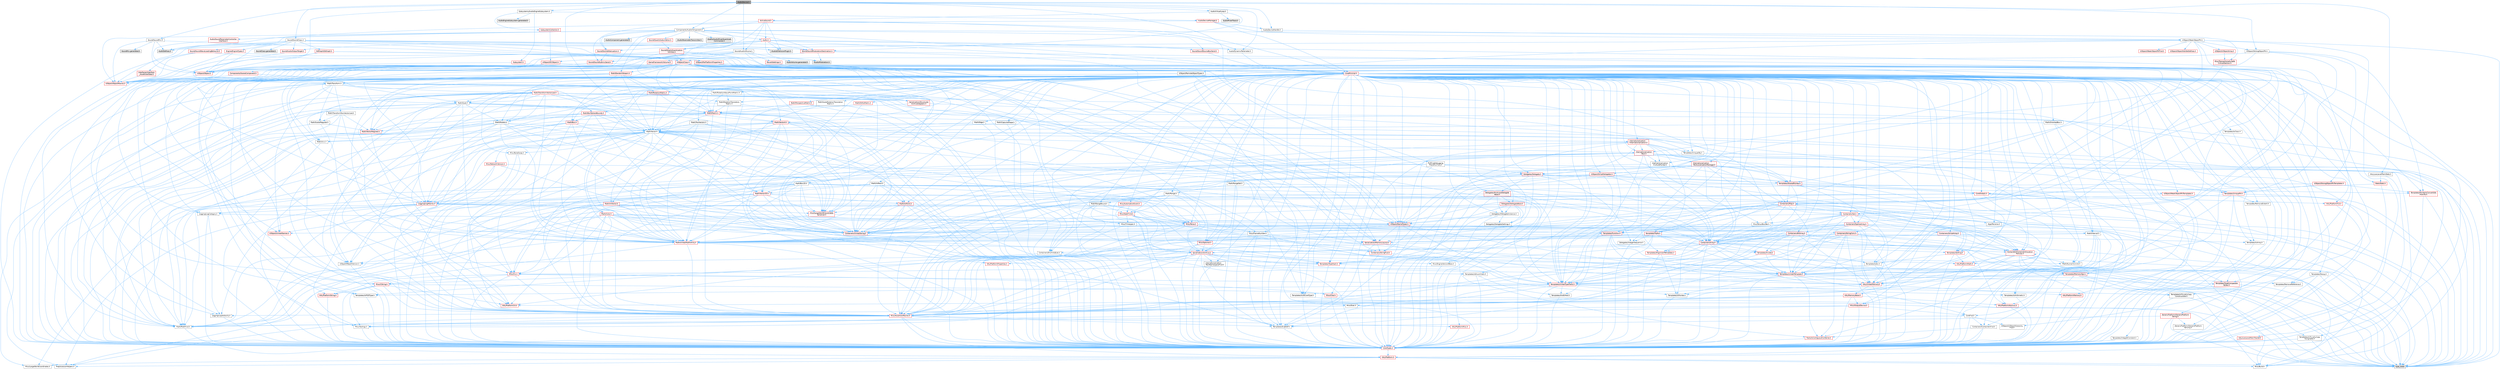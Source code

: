 digraph "AudioDevice.h"
{
 // INTERACTIVE_SVG=YES
 // LATEX_PDF_SIZE
  bgcolor="transparent";
  edge [fontname=Helvetica,fontsize=10,labelfontname=Helvetica,labelfontsize=10];
  node [fontname=Helvetica,fontsize=10,shape=box,height=0.2,width=0.4];
  Node1 [id="Node000001",label="AudioDevice.h",height=0.2,width=0.4,color="gray40", fillcolor="grey60", style="filled", fontcolor="black",tooltip=" "];
  Node1 -> Node2 [id="edge1_Node000001_Node000002",color="steelblue1",style="solid",tooltip=" "];
  Node2 [id="Node000002",label="AudioDeviceHandle.h",height=0.2,width=0.4,color="grey40", fillcolor="white", style="filled",URL="$d5/db6/AudioDeviceHandle_8h.html",tooltip=" "];
  Node2 -> Node3 [id="edge2_Node000002_Node000003",color="steelblue1",style="solid",tooltip=" "];
  Node3 [id="Node000003",label="UObject/WeakObjectPtr.h",height=0.2,width=0.4,color="grey40", fillcolor="white", style="filled",URL="$d6/d96/WeakObjectPtr_8h.html",tooltip=" "];
  Node3 -> Node4 [id="edge3_Node000003_Node000004",color="steelblue1",style="solid",tooltip=" "];
  Node4 [id="Node000004",label="CoreTypes.h",height=0.2,width=0.4,color="red", fillcolor="#FFF0F0", style="filled",URL="$dc/dec/CoreTypes_8h.html",tooltip=" "];
  Node4 -> Node5 [id="edge4_Node000004_Node000005",color="steelblue1",style="solid",tooltip=" "];
  Node5 [id="Node000005",label="HAL/Platform.h",height=0.2,width=0.4,color="red", fillcolor="#FFF0F0", style="filled",URL="$d9/dd0/Platform_8h.html",tooltip=" "];
  Node5 -> Node6 [id="edge5_Node000005_Node000006",color="steelblue1",style="solid",tooltip=" "];
  Node6 [id="Node000006",label="Misc/Build.h",height=0.2,width=0.4,color="grey40", fillcolor="white", style="filled",URL="$d3/dbb/Build_8h.html",tooltip=" "];
  Node5 -> Node7 [id="edge6_Node000005_Node000007",color="steelblue1",style="solid",tooltip=" "];
  Node7 [id="Node000007",label="Misc/LargeWorldCoordinates.h",height=0.2,width=0.4,color="grey40", fillcolor="white", style="filled",URL="$d2/dcb/LargeWorldCoordinates_8h.html",tooltip=" "];
  Node5 -> Node8 [id="edge7_Node000005_Node000008",color="steelblue1",style="solid",tooltip=" "];
  Node8 [id="Node000008",label="type_traits",height=0.2,width=0.4,color="grey60", fillcolor="#E0E0E0", style="filled",tooltip=" "];
  Node5 -> Node9 [id="edge8_Node000005_Node000009",color="steelblue1",style="solid",tooltip=" "];
  Node9 [id="Node000009",label="PreprocessorHelpers.h",height=0.2,width=0.4,color="grey40", fillcolor="white", style="filled",URL="$db/ddb/PreprocessorHelpers_8h.html",tooltip=" "];
  Node3 -> Node18 [id="edge9_Node000003_Node000018",color="steelblue1",style="solid",tooltip=" "];
  Node18 [id="Node000018",label="Misc/AssertionMacros.h",height=0.2,width=0.4,color="red", fillcolor="#FFF0F0", style="filled",URL="$d0/dfa/AssertionMacros_8h.html",tooltip=" "];
  Node18 -> Node4 [id="edge10_Node000018_Node000004",color="steelblue1",style="solid",tooltip=" "];
  Node18 -> Node5 [id="edge11_Node000018_Node000005",color="steelblue1",style="solid",tooltip=" "];
  Node18 -> Node19 [id="edge12_Node000018_Node000019",color="steelblue1",style="solid",tooltip=" "];
  Node19 [id="Node000019",label="HAL/PlatformMisc.h",height=0.2,width=0.4,color="red", fillcolor="#FFF0F0", style="filled",URL="$d0/df5/PlatformMisc_8h.html",tooltip=" "];
  Node19 -> Node4 [id="edge13_Node000019_Node000004",color="steelblue1",style="solid",tooltip=" "];
  Node18 -> Node9 [id="edge14_Node000018_Node000009",color="steelblue1",style="solid",tooltip=" "];
  Node18 -> Node55 [id="edge15_Node000018_Node000055",color="steelblue1",style="solid",tooltip=" "];
  Node55 [id="Node000055",label="Templates/EnableIf.h",height=0.2,width=0.4,color="grey40", fillcolor="white", style="filled",URL="$d7/d60/EnableIf_8h.html",tooltip=" "];
  Node55 -> Node4 [id="edge16_Node000055_Node000004",color="steelblue1",style="solid",tooltip=" "];
  Node18 -> Node61 [id="edge17_Node000018_Node000061",color="steelblue1",style="solid",tooltip=" "];
  Node61 [id="Node000061",label="Misc/VarArgs.h",height=0.2,width=0.4,color="grey40", fillcolor="white", style="filled",URL="$d5/d6f/VarArgs_8h.html",tooltip=" "];
  Node61 -> Node4 [id="edge18_Node000061_Node000004",color="steelblue1",style="solid",tooltip=" "];
  Node3 -> Node69 [id="edge19_Node000003_Node000069",color="steelblue1",style="solid",tooltip=" "];
  Node69 [id="Node000069",label="Templates/UnrealTemplate.h",height=0.2,width=0.4,color="red", fillcolor="#FFF0F0", style="filled",URL="$d4/d24/UnrealTemplate_8h.html",tooltip=" "];
  Node69 -> Node4 [id="edge20_Node000069_Node000004",color="steelblue1",style="solid",tooltip=" "];
  Node69 -> Node70 [id="edge21_Node000069_Node000070",color="steelblue1",style="solid",tooltip=" "];
  Node70 [id="Node000070",label="Templates/IsPointer.h",height=0.2,width=0.4,color="grey40", fillcolor="white", style="filled",URL="$d7/d05/IsPointer_8h.html",tooltip=" "];
  Node70 -> Node4 [id="edge22_Node000070_Node000004",color="steelblue1",style="solid",tooltip=" "];
  Node69 -> Node71 [id="edge23_Node000069_Node000071",color="steelblue1",style="solid",tooltip=" "];
  Node71 [id="Node000071",label="HAL/UnrealMemory.h",height=0.2,width=0.4,color="red", fillcolor="#FFF0F0", style="filled",URL="$d9/d96/UnrealMemory_8h.html",tooltip=" "];
  Node71 -> Node4 [id="edge24_Node000071_Node000004",color="steelblue1",style="solid",tooltip=" "];
  Node71 -> Node75 [id="edge25_Node000071_Node000075",color="steelblue1",style="solid",tooltip=" "];
  Node75 [id="Node000075",label="HAL/MemoryBase.h",height=0.2,width=0.4,color="red", fillcolor="#FFF0F0", style="filled",URL="$d6/d9f/MemoryBase_8h.html",tooltip=" "];
  Node75 -> Node4 [id="edge26_Node000075_Node000004",color="steelblue1",style="solid",tooltip=" "];
  Node75 -> Node48 [id="edge27_Node000075_Node000048",color="steelblue1",style="solid",tooltip=" "];
  Node48 [id="Node000048",label="HAL/PlatformAtomics.h",height=0.2,width=0.4,color="red", fillcolor="#FFF0F0", style="filled",URL="$d3/d36/PlatformAtomics_8h.html",tooltip=" "];
  Node48 -> Node4 [id="edge28_Node000048_Node000004",color="steelblue1",style="solid",tooltip=" "];
  Node75 -> Node31 [id="edge29_Node000075_Node000031",color="steelblue1",style="solid",tooltip=" "];
  Node31 [id="Node000031",label="HAL/PlatformCrt.h",height=0.2,width=0.4,color="red", fillcolor="#FFF0F0", style="filled",URL="$d8/d75/PlatformCrt_8h.html",tooltip=" "];
  Node75 -> Node76 [id="edge30_Node000075_Node000076",color="steelblue1",style="solid",tooltip=" "];
  Node76 [id="Node000076",label="Misc/Exec.h",height=0.2,width=0.4,color="grey40", fillcolor="white", style="filled",URL="$de/ddb/Exec_8h.html",tooltip=" "];
  Node76 -> Node4 [id="edge31_Node000076_Node000004",color="steelblue1",style="solid",tooltip=" "];
  Node76 -> Node18 [id="edge32_Node000076_Node000018",color="steelblue1",style="solid",tooltip=" "];
  Node75 -> Node77 [id="edge33_Node000075_Node000077",color="steelblue1",style="solid",tooltip=" "];
  Node77 [id="Node000077",label="Misc/OutputDevice.h",height=0.2,width=0.4,color="red", fillcolor="#FFF0F0", style="filled",URL="$d7/d32/OutputDevice_8h.html",tooltip=" "];
  Node77 -> Node26 [id="edge34_Node000077_Node000026",color="steelblue1",style="solid",tooltip=" "];
  Node26 [id="Node000026",label="CoreFwd.h",height=0.2,width=0.4,color="grey40", fillcolor="white", style="filled",URL="$d1/d1e/CoreFwd_8h.html",tooltip=" "];
  Node26 -> Node4 [id="edge35_Node000026_Node000004",color="steelblue1",style="solid",tooltip=" "];
  Node26 -> Node27 [id="edge36_Node000026_Node000027",color="steelblue1",style="solid",tooltip=" "];
  Node27 [id="Node000027",label="Containers/ContainersFwd.h",height=0.2,width=0.4,color="grey40", fillcolor="white", style="filled",URL="$d4/d0a/ContainersFwd_8h.html",tooltip=" "];
  Node27 -> Node5 [id="edge37_Node000027_Node000005",color="steelblue1",style="solid",tooltip=" "];
  Node27 -> Node4 [id="edge38_Node000027_Node000004",color="steelblue1",style="solid",tooltip=" "];
  Node27 -> Node24 [id="edge39_Node000027_Node000024",color="steelblue1",style="solid",tooltip=" "];
  Node24 [id="Node000024",label="Traits/IsContiguousContainer.h",height=0.2,width=0.4,color="red", fillcolor="#FFF0F0", style="filled",URL="$d5/d3c/IsContiguousContainer_8h.html",tooltip=" "];
  Node24 -> Node4 [id="edge40_Node000024_Node000004",color="steelblue1",style="solid",tooltip=" "];
  Node26 -> Node28 [id="edge41_Node000026_Node000028",color="steelblue1",style="solid",tooltip=" "];
  Node28 [id="Node000028",label="Math/MathFwd.h",height=0.2,width=0.4,color="grey40", fillcolor="white", style="filled",URL="$d2/d10/MathFwd_8h.html",tooltip=" "];
  Node28 -> Node5 [id="edge42_Node000028_Node000005",color="steelblue1",style="solid",tooltip=" "];
  Node26 -> Node29 [id="edge43_Node000026_Node000029",color="steelblue1",style="solid",tooltip=" "];
  Node29 [id="Node000029",label="UObject/UObjectHierarchy\lFwd.h",height=0.2,width=0.4,color="grey40", fillcolor="white", style="filled",URL="$d3/d13/UObjectHierarchyFwd_8h.html",tooltip=" "];
  Node77 -> Node4 [id="edge44_Node000077_Node000004",color="steelblue1",style="solid",tooltip=" "];
  Node77 -> Node78 [id="edge45_Node000077_Node000078",color="steelblue1",style="solid",tooltip=" "];
  Node78 [id="Node000078",label="Logging/LogVerbosity.h",height=0.2,width=0.4,color="grey40", fillcolor="white", style="filled",URL="$d2/d8f/LogVerbosity_8h.html",tooltip=" "];
  Node78 -> Node4 [id="edge46_Node000078_Node000004",color="steelblue1",style="solid",tooltip=" "];
  Node77 -> Node61 [id="edge47_Node000077_Node000061",color="steelblue1",style="solid",tooltip=" "];
  Node71 -> Node88 [id="edge48_Node000071_Node000088",color="steelblue1",style="solid",tooltip=" "];
  Node88 [id="Node000088",label="HAL/PlatformMemory.h",height=0.2,width=0.4,color="red", fillcolor="#FFF0F0", style="filled",URL="$de/d68/PlatformMemory_8h.html",tooltip=" "];
  Node88 -> Node4 [id="edge49_Node000088_Node000004",color="steelblue1",style="solid",tooltip=" "];
  Node71 -> Node70 [id="edge50_Node000071_Node000070",color="steelblue1",style="solid",tooltip=" "];
  Node69 -> Node93 [id="edge51_Node000069_Node000093",color="steelblue1",style="solid",tooltip=" "];
  Node93 [id="Node000093",label="Templates/UnrealTypeTraits.h",height=0.2,width=0.4,color="red", fillcolor="#FFF0F0", style="filled",URL="$d2/d2d/UnrealTypeTraits_8h.html",tooltip=" "];
  Node93 -> Node4 [id="edge52_Node000093_Node000004",color="steelblue1",style="solid",tooltip=" "];
  Node93 -> Node70 [id="edge53_Node000093_Node000070",color="steelblue1",style="solid",tooltip=" "];
  Node93 -> Node18 [id="edge54_Node000093_Node000018",color="steelblue1",style="solid",tooltip=" "];
  Node93 -> Node84 [id="edge55_Node000093_Node000084",color="steelblue1",style="solid",tooltip=" "];
  Node84 [id="Node000084",label="Templates/AndOrNot.h",height=0.2,width=0.4,color="grey40", fillcolor="white", style="filled",URL="$db/d0a/AndOrNot_8h.html",tooltip=" "];
  Node84 -> Node4 [id="edge56_Node000084_Node000004",color="steelblue1",style="solid",tooltip=" "];
  Node93 -> Node55 [id="edge57_Node000093_Node000055",color="steelblue1",style="solid",tooltip=" "];
  Node93 -> Node94 [id="edge58_Node000093_Node000094",color="steelblue1",style="solid",tooltip=" "];
  Node94 [id="Node000094",label="Templates/IsArithmetic.h",height=0.2,width=0.4,color="grey40", fillcolor="white", style="filled",URL="$d2/d5d/IsArithmetic_8h.html",tooltip=" "];
  Node94 -> Node4 [id="edge59_Node000094_Node000004",color="steelblue1",style="solid",tooltip=" "];
  Node93 -> Node96 [id="edge60_Node000093_Node000096",color="steelblue1",style="solid",tooltip=" "];
  Node96 [id="Node000096",label="Templates/IsPODType.h",height=0.2,width=0.4,color="grey40", fillcolor="white", style="filled",URL="$d7/db1/IsPODType_8h.html",tooltip=" "];
  Node96 -> Node4 [id="edge61_Node000096_Node000004",color="steelblue1",style="solid",tooltip=" "];
  Node93 -> Node97 [id="edge62_Node000093_Node000097",color="steelblue1",style="solid",tooltip=" "];
  Node97 [id="Node000097",label="Templates/IsUECoreType.h",height=0.2,width=0.4,color="grey40", fillcolor="white", style="filled",URL="$d1/db8/IsUECoreType_8h.html",tooltip=" "];
  Node97 -> Node4 [id="edge63_Node000097_Node000004",color="steelblue1",style="solid",tooltip=" "];
  Node97 -> Node8 [id="edge64_Node000097_Node000008",color="steelblue1",style="solid",tooltip=" "];
  Node93 -> Node85 [id="edge65_Node000093_Node000085",color="steelblue1",style="solid",tooltip=" "];
  Node85 [id="Node000085",label="Templates/IsTriviallyCopy\lConstructible.h",height=0.2,width=0.4,color="grey40", fillcolor="white", style="filled",URL="$d3/d78/IsTriviallyCopyConstructible_8h.html",tooltip=" "];
  Node85 -> Node4 [id="edge66_Node000085_Node000004",color="steelblue1",style="solid",tooltip=" "];
  Node85 -> Node8 [id="edge67_Node000085_Node000008",color="steelblue1",style="solid",tooltip=" "];
  Node69 -> Node98 [id="edge68_Node000069_Node000098",color="steelblue1",style="solid",tooltip=" "];
  Node98 [id="Node000098",label="Templates/RemoveReference.h",height=0.2,width=0.4,color="grey40", fillcolor="white", style="filled",URL="$da/dbe/RemoveReference_8h.html",tooltip=" "];
  Node98 -> Node4 [id="edge69_Node000098_Node000004",color="steelblue1",style="solid",tooltip=" "];
  Node69 -> Node99 [id="edge70_Node000069_Node000099",color="steelblue1",style="solid",tooltip=" "];
  Node99 [id="Node000099",label="Templates/TypeCompatible\lBytes.h",height=0.2,width=0.4,color="red", fillcolor="#FFF0F0", style="filled",URL="$df/d0a/TypeCompatibleBytes_8h.html",tooltip=" "];
  Node99 -> Node4 [id="edge71_Node000099_Node000004",color="steelblue1",style="solid",tooltip=" "];
  Node99 -> Node8 [id="edge72_Node000099_Node000008",color="steelblue1",style="solid",tooltip=" "];
  Node69 -> Node24 [id="edge73_Node000069_Node000024",color="steelblue1",style="solid",tooltip=" "];
  Node69 -> Node8 [id="edge74_Node000069_Node000008",color="steelblue1",style="solid",tooltip=" "];
  Node3 -> Node101 [id="edge75_Node000003_Node000101",color="steelblue1",style="solid",tooltip=" "];
  Node101 [id="Node000101",label="UObject/ScriptDelegates.h",height=0.2,width=0.4,color="red", fillcolor="#FFF0F0", style="filled",URL="$de/d81/ScriptDelegates_8h.html",tooltip=" "];
  Node101 -> Node102 [id="edge76_Node000101_Node000102",color="steelblue1",style="solid",tooltip=" "];
  Node102 [id="Node000102",label="Containers/Array.h",height=0.2,width=0.4,color="red", fillcolor="#FFF0F0", style="filled",URL="$df/dd0/Array_8h.html",tooltip=" "];
  Node102 -> Node4 [id="edge77_Node000102_Node000004",color="steelblue1",style="solid",tooltip=" "];
  Node102 -> Node18 [id="edge78_Node000102_Node000018",color="steelblue1",style="solid",tooltip=" "];
  Node102 -> Node71 [id="edge79_Node000102_Node000071",color="steelblue1",style="solid",tooltip=" "];
  Node102 -> Node93 [id="edge80_Node000102_Node000093",color="steelblue1",style="solid",tooltip=" "];
  Node102 -> Node69 [id="edge81_Node000102_Node000069",color="steelblue1",style="solid",tooltip=" "];
  Node102 -> Node108 [id="edge82_Node000102_Node000108",color="steelblue1",style="solid",tooltip=" "];
  Node108 [id="Node000108",label="Containers/ContainerAllocation\lPolicies.h",height=0.2,width=0.4,color="red", fillcolor="#FFF0F0", style="filled",URL="$d7/dff/ContainerAllocationPolicies_8h.html",tooltip=" "];
  Node108 -> Node4 [id="edge83_Node000108_Node000004",color="steelblue1",style="solid",tooltip=" "];
  Node108 -> Node108 [id="edge84_Node000108_Node000108",color="steelblue1",style="solid",tooltip=" "];
  Node108 -> Node110 [id="edge85_Node000108_Node000110",color="steelblue1",style="solid",tooltip=" "];
  Node110 [id="Node000110",label="HAL/PlatformMath.h",height=0.2,width=0.4,color="red", fillcolor="#FFF0F0", style="filled",URL="$dc/d53/PlatformMath_8h.html",tooltip=" "];
  Node110 -> Node4 [id="edge86_Node000110_Node000004",color="steelblue1",style="solid",tooltip=" "];
  Node108 -> Node71 [id="edge87_Node000108_Node000071",color="steelblue1",style="solid",tooltip=" "];
  Node108 -> Node41 [id="edge88_Node000108_Node000041",color="steelblue1",style="solid",tooltip=" "];
  Node41 [id="Node000041",label="Math/NumericLimits.h",height=0.2,width=0.4,color="grey40", fillcolor="white", style="filled",URL="$df/d1b/NumericLimits_8h.html",tooltip=" "];
  Node41 -> Node4 [id="edge89_Node000041_Node000004",color="steelblue1",style="solid",tooltip=" "];
  Node108 -> Node18 [id="edge90_Node000108_Node000018",color="steelblue1",style="solid",tooltip=" "];
  Node108 -> Node119 [id="edge91_Node000108_Node000119",color="steelblue1",style="solid",tooltip=" "];
  Node119 [id="Node000119",label="Templates/MemoryOps.h",height=0.2,width=0.4,color="red", fillcolor="#FFF0F0", style="filled",URL="$db/dea/MemoryOps_8h.html",tooltip=" "];
  Node119 -> Node4 [id="edge92_Node000119_Node000004",color="steelblue1",style="solid",tooltip=" "];
  Node119 -> Node71 [id="edge93_Node000119_Node000071",color="steelblue1",style="solid",tooltip=" "];
  Node119 -> Node86 [id="edge94_Node000119_Node000086",color="steelblue1",style="solid",tooltip=" "];
  Node86 [id="Node000086",label="Templates/IsTriviallyCopy\lAssignable.h",height=0.2,width=0.4,color="grey40", fillcolor="white", style="filled",URL="$d2/df2/IsTriviallyCopyAssignable_8h.html",tooltip=" "];
  Node86 -> Node4 [id="edge95_Node000086_Node000004",color="steelblue1",style="solid",tooltip=" "];
  Node86 -> Node8 [id="edge96_Node000086_Node000008",color="steelblue1",style="solid",tooltip=" "];
  Node119 -> Node85 [id="edge97_Node000119_Node000085",color="steelblue1",style="solid",tooltip=" "];
  Node119 -> Node93 [id="edge98_Node000119_Node000093",color="steelblue1",style="solid",tooltip=" "];
  Node119 -> Node8 [id="edge99_Node000119_Node000008",color="steelblue1",style="solid",tooltip=" "];
  Node108 -> Node99 [id="edge100_Node000108_Node000099",color="steelblue1",style="solid",tooltip=" "];
  Node108 -> Node8 [id="edge101_Node000108_Node000008",color="steelblue1",style="solid",tooltip=" "];
  Node102 -> Node121 [id="edge102_Node000102_Node000121",color="steelblue1",style="solid",tooltip=" "];
  Node121 [id="Node000121",label="Serialization/Archive.h",height=0.2,width=0.4,color="red", fillcolor="#FFF0F0", style="filled",URL="$d7/d3b/Archive_8h.html",tooltip=" "];
  Node121 -> Node26 [id="edge103_Node000121_Node000026",color="steelblue1",style="solid",tooltip=" "];
  Node121 -> Node4 [id="edge104_Node000121_Node000004",color="steelblue1",style="solid",tooltip=" "];
  Node121 -> Node122 [id="edge105_Node000121_Node000122",color="steelblue1",style="solid",tooltip=" "];
  Node122 [id="Node000122",label="HAL/PlatformProperties.h",height=0.2,width=0.4,color="red", fillcolor="#FFF0F0", style="filled",URL="$d9/db0/PlatformProperties_8h.html",tooltip=" "];
  Node122 -> Node4 [id="edge106_Node000122_Node000004",color="steelblue1",style="solid",tooltip=" "];
  Node121 -> Node125 [id="edge107_Node000121_Node000125",color="steelblue1",style="solid",tooltip=" "];
  Node125 [id="Node000125",label="Internationalization\l/TextNamespaceFwd.h",height=0.2,width=0.4,color="grey40", fillcolor="white", style="filled",URL="$d8/d97/TextNamespaceFwd_8h.html",tooltip=" "];
  Node125 -> Node4 [id="edge108_Node000125_Node000004",color="steelblue1",style="solid",tooltip=" "];
  Node121 -> Node28 [id="edge109_Node000121_Node000028",color="steelblue1",style="solid",tooltip=" "];
  Node121 -> Node18 [id="edge110_Node000121_Node000018",color="steelblue1",style="solid",tooltip=" "];
  Node121 -> Node6 [id="edge111_Node000121_Node000006",color="steelblue1",style="solid",tooltip=" "];
  Node121 -> Node126 [id="edge112_Node000121_Node000126",color="steelblue1",style="solid",tooltip=" "];
  Node126 [id="Node000126",label="Misc/EngineVersionBase.h",height=0.2,width=0.4,color="grey40", fillcolor="white", style="filled",URL="$d5/d2b/EngineVersionBase_8h.html",tooltip=" "];
  Node126 -> Node4 [id="edge113_Node000126_Node000004",color="steelblue1",style="solid",tooltip=" "];
  Node121 -> Node61 [id="edge114_Node000121_Node000061",color="steelblue1",style="solid",tooltip=" "];
  Node121 -> Node55 [id="edge115_Node000121_Node000055",color="steelblue1",style="solid",tooltip=" "];
  Node121 -> Node129 [id="edge116_Node000121_Node000129",color="steelblue1",style="solid",tooltip=" "];
  Node129 [id="Node000129",label="Templates/IsEnumClass.h",height=0.2,width=0.4,color="grey40", fillcolor="white", style="filled",URL="$d7/d15/IsEnumClass_8h.html",tooltip=" "];
  Node129 -> Node4 [id="edge117_Node000129_Node000004",color="steelblue1",style="solid",tooltip=" "];
  Node129 -> Node84 [id="edge118_Node000129_Node000084",color="steelblue1",style="solid",tooltip=" "];
  Node121 -> Node69 [id="edge119_Node000121_Node000069",color="steelblue1",style="solid",tooltip=" "];
  Node121 -> Node130 [id="edge120_Node000121_Node000130",color="steelblue1",style="solid",tooltip=" "];
  Node130 [id="Node000130",label="UObject/ObjectVersion.h",height=0.2,width=0.4,color="grey40", fillcolor="white", style="filled",URL="$da/d63/ObjectVersion_8h.html",tooltip=" "];
  Node130 -> Node4 [id="edge121_Node000130_Node000004",color="steelblue1",style="solid",tooltip=" "];
  Node102 -> Node147 [id="edge122_Node000102_Node000147",color="steelblue1",style="solid",tooltip=" "];
  Node147 [id="Node000147",label="Templates/Invoke.h",height=0.2,width=0.4,color="red", fillcolor="#FFF0F0", style="filled",URL="$d7/deb/Invoke_8h.html",tooltip=" "];
  Node147 -> Node4 [id="edge123_Node000147_Node000004",color="steelblue1",style="solid",tooltip=" "];
  Node147 -> Node69 [id="edge124_Node000147_Node000069",color="steelblue1",style="solid",tooltip=" "];
  Node147 -> Node8 [id="edge125_Node000147_Node000008",color="steelblue1",style="solid",tooltip=" "];
  Node102 -> Node152 [id="edge126_Node000102_Node000152",color="steelblue1",style="solid",tooltip=" "];
  Node152 [id="Node000152",label="Templates/Less.h",height=0.2,width=0.4,color="grey40", fillcolor="white", style="filled",URL="$de/dc8/Less_8h.html",tooltip=" "];
  Node152 -> Node4 [id="edge127_Node000152_Node000004",color="steelblue1",style="solid",tooltip=" "];
  Node152 -> Node69 [id="edge128_Node000152_Node000069",color="steelblue1",style="solid",tooltip=" "];
  Node102 -> Node160 [id="edge129_Node000102_Node000160",color="steelblue1",style="solid",tooltip=" "];
  Node160 [id="Node000160",label="Templates/Sorting.h",height=0.2,width=0.4,color="red", fillcolor="#FFF0F0", style="filled",URL="$d3/d9e/Sorting_8h.html",tooltip=" "];
  Node160 -> Node4 [id="edge130_Node000160_Node000004",color="steelblue1",style="solid",tooltip=" "];
  Node160 -> Node110 [id="edge131_Node000160_Node000110",color="steelblue1",style="solid",tooltip=" "];
  Node160 -> Node152 [id="edge132_Node000160_Node000152",color="steelblue1",style="solid",tooltip=" "];
  Node102 -> Node164 [id="edge133_Node000102_Node000164",color="steelblue1",style="solid",tooltip=" "];
  Node164 [id="Node000164",label="Templates/AlignmentTemplates.h",height=0.2,width=0.4,color="red", fillcolor="#FFF0F0", style="filled",URL="$dd/d32/AlignmentTemplates_8h.html",tooltip=" "];
  Node164 -> Node4 [id="edge134_Node000164_Node000004",color="steelblue1",style="solid",tooltip=" "];
  Node164 -> Node70 [id="edge135_Node000164_Node000070",color="steelblue1",style="solid",tooltip=" "];
  Node102 -> Node8 [id="edge136_Node000102_Node000008",color="steelblue1",style="solid",tooltip=" "];
  Node101 -> Node108 [id="edge137_Node000101_Node000108",color="steelblue1",style="solid",tooltip=" "];
  Node101 -> Node165 [id="edge138_Node000101_Node000165",color="steelblue1",style="solid",tooltip=" "];
  Node165 [id="Node000165",label="Containers/UnrealString.h",height=0.2,width=0.4,color="red", fillcolor="#FFF0F0", style="filled",URL="$d5/dba/UnrealString_8h.html",tooltip=" "];
  Node101 -> Node18 [id="edge139_Node000101_Node000018",color="steelblue1",style="solid",tooltip=" "];
  Node101 -> Node180 [id="edge140_Node000101_Node000180",color="steelblue1",style="solid",tooltip=" "];
  Node180 [id="Node000180",label="Templates/SharedPointer.h",height=0.2,width=0.4,color="red", fillcolor="#FFF0F0", style="filled",URL="$d2/d17/SharedPointer_8h.html",tooltip=" "];
  Node180 -> Node4 [id="edge141_Node000180_Node000004",color="steelblue1",style="solid",tooltip=" "];
  Node180 -> Node181 [id="edge142_Node000180_Node000181",color="steelblue1",style="solid",tooltip=" "];
  Node181 [id="Node000181",label="Templates/PointerIsConvertible\lFromTo.h",height=0.2,width=0.4,color="red", fillcolor="#FFF0F0", style="filled",URL="$d6/d65/PointerIsConvertibleFromTo_8h.html",tooltip=" "];
  Node181 -> Node4 [id="edge143_Node000181_Node000004",color="steelblue1",style="solid",tooltip=" "];
  Node181 -> Node8 [id="edge144_Node000181_Node000008",color="steelblue1",style="solid",tooltip=" "];
  Node180 -> Node18 [id="edge145_Node000180_Node000018",color="steelblue1",style="solid",tooltip=" "];
  Node180 -> Node71 [id="edge146_Node000180_Node000071",color="steelblue1",style="solid",tooltip=" "];
  Node180 -> Node102 [id="edge147_Node000180_Node000102",color="steelblue1",style="solid",tooltip=" "];
  Node180 -> Node182 [id="edge148_Node000180_Node000182",color="steelblue1",style="solid",tooltip=" "];
  Node182 [id="Node000182",label="Containers/Map.h",height=0.2,width=0.4,color="red", fillcolor="#FFF0F0", style="filled",URL="$df/d79/Map_8h.html",tooltip=" "];
  Node182 -> Node4 [id="edge149_Node000182_Node000004",color="steelblue1",style="solid",tooltip=" "];
  Node182 -> Node183 [id="edge150_Node000182_Node000183",color="steelblue1",style="solid",tooltip=" "];
  Node183 [id="Node000183",label="Algo/Reverse.h",height=0.2,width=0.4,color="grey40", fillcolor="white", style="filled",URL="$d5/d93/Reverse_8h.html",tooltip=" "];
  Node183 -> Node4 [id="edge151_Node000183_Node000004",color="steelblue1",style="solid",tooltip=" "];
  Node183 -> Node69 [id="edge152_Node000183_Node000069",color="steelblue1",style="solid",tooltip=" "];
  Node182 -> Node184 [id="edge153_Node000182_Node000184",color="steelblue1",style="solid",tooltip=" "];
  Node184 [id="Node000184",label="Containers/Set.h",height=0.2,width=0.4,color="red", fillcolor="#FFF0F0", style="filled",URL="$d4/d45/Set_8h.html",tooltip=" "];
  Node184 -> Node108 [id="edge154_Node000184_Node000108",color="steelblue1",style="solid",tooltip=" "];
  Node184 -> Node186 [id="edge155_Node000184_Node000186",color="steelblue1",style="solid",tooltip=" "];
  Node186 [id="Node000186",label="Containers/SparseArray.h",height=0.2,width=0.4,color="red", fillcolor="#FFF0F0", style="filled",URL="$d5/dbf/SparseArray_8h.html",tooltip=" "];
  Node186 -> Node4 [id="edge156_Node000186_Node000004",color="steelblue1",style="solid",tooltip=" "];
  Node186 -> Node18 [id="edge157_Node000186_Node000018",color="steelblue1",style="solid",tooltip=" "];
  Node186 -> Node71 [id="edge158_Node000186_Node000071",color="steelblue1",style="solid",tooltip=" "];
  Node186 -> Node93 [id="edge159_Node000186_Node000093",color="steelblue1",style="solid",tooltip=" "];
  Node186 -> Node69 [id="edge160_Node000186_Node000069",color="steelblue1",style="solid",tooltip=" "];
  Node186 -> Node108 [id="edge161_Node000186_Node000108",color="steelblue1",style="solid",tooltip=" "];
  Node186 -> Node152 [id="edge162_Node000186_Node000152",color="steelblue1",style="solid",tooltip=" "];
  Node186 -> Node102 [id="edge163_Node000186_Node000102",color="steelblue1",style="solid",tooltip=" "];
  Node186 -> Node163 [id="edge164_Node000186_Node000163",color="steelblue1",style="solid",tooltip=" "];
  Node163 [id="Node000163",label="Math/UnrealMathUtility.h",height=0.2,width=0.4,color="red", fillcolor="#FFF0F0", style="filled",URL="$db/db8/UnrealMathUtility_8h.html",tooltip=" "];
  Node163 -> Node4 [id="edge165_Node000163_Node000004",color="steelblue1",style="solid",tooltip=" "];
  Node163 -> Node18 [id="edge166_Node000163_Node000018",color="steelblue1",style="solid",tooltip=" "];
  Node163 -> Node110 [id="edge167_Node000163_Node000110",color="steelblue1",style="solid",tooltip=" "];
  Node163 -> Node28 [id="edge168_Node000163_Node000028",color="steelblue1",style="solid",tooltip=" "];
  Node186 -> Node187 [id="edge169_Node000186_Node000187",color="steelblue1",style="solid",tooltip=" "];
  Node187 [id="Node000187",label="Containers/ScriptArray.h",height=0.2,width=0.4,color="red", fillcolor="#FFF0F0", style="filled",URL="$dc/daf/ScriptArray_8h.html",tooltip=" "];
  Node187 -> Node4 [id="edge170_Node000187_Node000004",color="steelblue1",style="solid",tooltip=" "];
  Node187 -> Node18 [id="edge171_Node000187_Node000018",color="steelblue1",style="solid",tooltip=" "];
  Node187 -> Node71 [id="edge172_Node000187_Node000071",color="steelblue1",style="solid",tooltip=" "];
  Node187 -> Node108 [id="edge173_Node000187_Node000108",color="steelblue1",style="solid",tooltip=" "];
  Node187 -> Node102 [id="edge174_Node000187_Node000102",color="steelblue1",style="solid",tooltip=" "];
  Node186 -> Node188 [id="edge175_Node000186_Node000188",color="steelblue1",style="solid",tooltip=" "];
  Node188 [id="Node000188",label="Containers/BitArray.h",height=0.2,width=0.4,color="red", fillcolor="#FFF0F0", style="filled",URL="$d1/de4/BitArray_8h.html",tooltip=" "];
  Node188 -> Node108 [id="edge176_Node000188_Node000108",color="steelblue1",style="solid",tooltip=" "];
  Node188 -> Node4 [id="edge177_Node000188_Node000004",color="steelblue1",style="solid",tooltip=" "];
  Node188 -> Node48 [id="edge178_Node000188_Node000048",color="steelblue1",style="solid",tooltip=" "];
  Node188 -> Node71 [id="edge179_Node000188_Node000071",color="steelblue1",style="solid",tooltip=" "];
  Node188 -> Node163 [id="edge180_Node000188_Node000163",color="steelblue1",style="solid",tooltip=" "];
  Node188 -> Node18 [id="edge181_Node000188_Node000018",color="steelblue1",style="solid",tooltip=" "];
  Node188 -> Node121 [id="edge182_Node000188_Node000121",color="steelblue1",style="solid",tooltip=" "];
  Node188 -> Node132 [id="edge183_Node000188_Node000132",color="steelblue1",style="solid",tooltip=" "];
  Node132 [id="Node000132",label="Serialization/MemoryLayout.h",height=0.2,width=0.4,color="red", fillcolor="#FFF0F0", style="filled",URL="$d7/d66/MemoryLayout_8h.html",tooltip=" "];
  Node132 -> Node135 [id="edge184_Node000132_Node000135",color="steelblue1",style="solid",tooltip=" "];
  Node135 [id="Node000135",label="Containers/EnumAsByte.h",height=0.2,width=0.4,color="grey40", fillcolor="white", style="filled",URL="$d6/d9a/EnumAsByte_8h.html",tooltip=" "];
  Node135 -> Node4 [id="edge185_Node000135_Node000004",color="steelblue1",style="solid",tooltip=" "];
  Node135 -> Node96 [id="edge186_Node000135_Node000096",color="steelblue1",style="solid",tooltip=" "];
  Node135 -> Node136 [id="edge187_Node000135_Node000136",color="steelblue1",style="solid",tooltip=" "];
  Node136 [id="Node000136",label="Templates/TypeHash.h",height=0.2,width=0.4,color="red", fillcolor="#FFF0F0", style="filled",URL="$d1/d62/TypeHash_8h.html",tooltip=" "];
  Node136 -> Node4 [id="edge188_Node000136_Node000004",color="steelblue1",style="solid",tooltip=" "];
  Node136 -> Node137 [id="edge189_Node000136_Node000137",color="steelblue1",style="solid",tooltip=" "];
  Node137 [id="Node000137",label="Misc/Crc.h",height=0.2,width=0.4,color="red", fillcolor="#FFF0F0", style="filled",URL="$d4/dd2/Crc_8h.html",tooltip=" "];
  Node137 -> Node4 [id="edge190_Node000137_Node000004",color="steelblue1",style="solid",tooltip=" "];
  Node137 -> Node73 [id="edge191_Node000137_Node000073",color="steelblue1",style="solid",tooltip=" "];
  Node73 [id="Node000073",label="HAL/PlatformString.h",height=0.2,width=0.4,color="red", fillcolor="#FFF0F0", style="filled",URL="$db/db5/PlatformString_8h.html",tooltip=" "];
  Node73 -> Node4 [id="edge192_Node000073_Node000004",color="steelblue1",style="solid",tooltip=" "];
  Node137 -> Node18 [id="edge193_Node000137_Node000018",color="steelblue1",style="solid",tooltip=" "];
  Node137 -> Node138 [id="edge194_Node000137_Node000138",color="steelblue1",style="solid",tooltip=" "];
  Node138 [id="Node000138",label="Misc/CString.h",height=0.2,width=0.4,color="red", fillcolor="#FFF0F0", style="filled",URL="$d2/d49/CString_8h.html",tooltip=" "];
  Node138 -> Node4 [id="edge195_Node000138_Node000004",color="steelblue1",style="solid",tooltip=" "];
  Node138 -> Node31 [id="edge196_Node000138_Node000031",color="steelblue1",style="solid",tooltip=" "];
  Node138 -> Node73 [id="edge197_Node000138_Node000073",color="steelblue1",style="solid",tooltip=" "];
  Node138 -> Node18 [id="edge198_Node000138_Node000018",color="steelblue1",style="solid",tooltip=" "];
  Node138 -> Node139 [id="edge199_Node000138_Node000139",color="steelblue1",style="solid",tooltip=" "];
  Node139 [id="Node000139",label="Misc/Char.h",height=0.2,width=0.4,color="red", fillcolor="#FFF0F0", style="filled",URL="$d0/d58/Char_8h.html",tooltip=" "];
  Node139 -> Node4 [id="edge200_Node000139_Node000004",color="steelblue1",style="solid",tooltip=" "];
  Node139 -> Node8 [id="edge201_Node000139_Node000008",color="steelblue1",style="solid",tooltip=" "];
  Node138 -> Node61 [id="edge202_Node000138_Node000061",color="steelblue1",style="solid",tooltip=" "];
  Node137 -> Node139 [id="edge203_Node000137_Node000139",color="steelblue1",style="solid",tooltip=" "];
  Node137 -> Node93 [id="edge204_Node000137_Node000093",color="steelblue1",style="solid",tooltip=" "];
  Node136 -> Node8 [id="edge205_Node000136_Node000008",color="steelblue1",style="solid",tooltip=" "];
  Node132 -> Node21 [id="edge206_Node000132_Node000021",color="steelblue1",style="solid",tooltip=" "];
  Node21 [id="Node000021",label="Containers/StringFwd.h",height=0.2,width=0.4,color="red", fillcolor="#FFF0F0", style="filled",URL="$df/d37/StringFwd_8h.html",tooltip=" "];
  Node21 -> Node4 [id="edge207_Node000021_Node000004",color="steelblue1",style="solid",tooltip=" "];
  Node21 -> Node24 [id="edge208_Node000021_Node000024",color="steelblue1",style="solid",tooltip=" "];
  Node132 -> Node71 [id="edge209_Node000132_Node000071",color="steelblue1",style="solid",tooltip=" "];
  Node132 -> Node55 [id="edge210_Node000132_Node000055",color="steelblue1",style="solid",tooltip=" "];
  Node132 -> Node69 [id="edge211_Node000132_Node000069",color="steelblue1",style="solid",tooltip=" "];
  Node188 -> Node55 [id="edge212_Node000188_Node000055",color="steelblue1",style="solid",tooltip=" "];
  Node188 -> Node147 [id="edge213_Node000188_Node000147",color="steelblue1",style="solid",tooltip=" "];
  Node188 -> Node69 [id="edge214_Node000188_Node000069",color="steelblue1",style="solid",tooltip=" "];
  Node188 -> Node93 [id="edge215_Node000188_Node000093",color="steelblue1",style="solid",tooltip=" "];
  Node186 -> Node165 [id="edge216_Node000186_Node000165",color="steelblue1",style="solid",tooltip=" "];
  Node184 -> Node27 [id="edge217_Node000184_Node000027",color="steelblue1",style="solid",tooltip=" "];
  Node184 -> Node163 [id="edge218_Node000184_Node000163",color="steelblue1",style="solid",tooltip=" "];
  Node184 -> Node18 [id="edge219_Node000184_Node000018",color="steelblue1",style="solid",tooltip=" "];
  Node184 -> Node205 [id="edge220_Node000184_Node000205",color="steelblue1",style="solid",tooltip=" "];
  Node205 [id="Node000205",label="Misc/StructBuilder.h",height=0.2,width=0.4,color="grey40", fillcolor="white", style="filled",URL="$d9/db3/StructBuilder_8h.html",tooltip=" "];
  Node205 -> Node4 [id="edge221_Node000205_Node000004",color="steelblue1",style="solid",tooltip=" "];
  Node205 -> Node163 [id="edge222_Node000205_Node000163",color="steelblue1",style="solid",tooltip=" "];
  Node205 -> Node164 [id="edge223_Node000205_Node000164",color="steelblue1",style="solid",tooltip=" "];
  Node184 -> Node206 [id="edge224_Node000184_Node000206",color="steelblue1",style="solid",tooltip=" "];
  Node206 [id="Node000206",label="Templates/Function.h",height=0.2,width=0.4,color="red", fillcolor="#FFF0F0", style="filled",URL="$df/df5/Function_8h.html",tooltip=" "];
  Node206 -> Node4 [id="edge225_Node000206_Node000004",color="steelblue1",style="solid",tooltip=" "];
  Node206 -> Node18 [id="edge226_Node000206_Node000018",color="steelblue1",style="solid",tooltip=" "];
  Node206 -> Node71 [id="edge227_Node000206_Node000071",color="steelblue1",style="solid",tooltip=" "];
  Node206 -> Node93 [id="edge228_Node000206_Node000093",color="steelblue1",style="solid",tooltip=" "];
  Node206 -> Node147 [id="edge229_Node000206_Node000147",color="steelblue1",style="solid",tooltip=" "];
  Node206 -> Node69 [id="edge230_Node000206_Node000069",color="steelblue1",style="solid",tooltip=" "];
  Node206 -> Node163 [id="edge231_Node000206_Node000163",color="steelblue1",style="solid",tooltip=" "];
  Node206 -> Node8 [id="edge232_Node000206_Node000008",color="steelblue1",style="solid",tooltip=" "];
  Node184 -> Node160 [id="edge233_Node000184_Node000160",color="steelblue1",style="solid",tooltip=" "];
  Node184 -> Node136 [id="edge234_Node000184_Node000136",color="steelblue1",style="solid",tooltip=" "];
  Node184 -> Node69 [id="edge235_Node000184_Node000069",color="steelblue1",style="solid",tooltip=" "];
  Node184 -> Node8 [id="edge236_Node000184_Node000008",color="steelblue1",style="solid",tooltip=" "];
  Node182 -> Node165 [id="edge237_Node000182_Node000165",color="steelblue1",style="solid",tooltip=" "];
  Node182 -> Node18 [id="edge238_Node000182_Node000018",color="steelblue1",style="solid",tooltip=" "];
  Node182 -> Node205 [id="edge239_Node000182_Node000205",color="steelblue1",style="solid",tooltip=" "];
  Node182 -> Node206 [id="edge240_Node000182_Node000206",color="steelblue1",style="solid",tooltip=" "];
  Node182 -> Node160 [id="edge241_Node000182_Node000160",color="steelblue1",style="solid",tooltip=" "];
  Node182 -> Node209 [id="edge242_Node000182_Node000209",color="steelblue1",style="solid",tooltip=" "];
  Node209 [id="Node000209",label="Templates/Tuple.h",height=0.2,width=0.4,color="red", fillcolor="#FFF0F0", style="filled",URL="$d2/d4f/Tuple_8h.html",tooltip=" "];
  Node209 -> Node4 [id="edge243_Node000209_Node000004",color="steelblue1",style="solid",tooltip=" "];
  Node209 -> Node69 [id="edge244_Node000209_Node000069",color="steelblue1",style="solid",tooltip=" "];
  Node209 -> Node210 [id="edge245_Node000209_Node000210",color="steelblue1",style="solid",tooltip=" "];
  Node210 [id="Node000210",label="Delegates/IntegerSequence.h",height=0.2,width=0.4,color="grey40", fillcolor="white", style="filled",URL="$d2/dcc/IntegerSequence_8h.html",tooltip=" "];
  Node210 -> Node4 [id="edge246_Node000210_Node000004",color="steelblue1",style="solid",tooltip=" "];
  Node209 -> Node147 [id="edge247_Node000209_Node000147",color="steelblue1",style="solid",tooltip=" "];
  Node209 -> Node132 [id="edge248_Node000209_Node000132",color="steelblue1",style="solid",tooltip=" "];
  Node209 -> Node136 [id="edge249_Node000209_Node000136",color="steelblue1",style="solid",tooltip=" "];
  Node209 -> Node8 [id="edge250_Node000209_Node000008",color="steelblue1",style="solid",tooltip=" "];
  Node182 -> Node69 [id="edge251_Node000182_Node000069",color="steelblue1",style="solid",tooltip=" "];
  Node182 -> Node93 [id="edge252_Node000182_Node000093",color="steelblue1",style="solid",tooltip=" "];
  Node182 -> Node8 [id="edge253_Node000182_Node000008",color="steelblue1",style="solid",tooltip=" "];
  Node180 -> Node212 [id="edge254_Node000180_Node000212",color="steelblue1",style="solid",tooltip=" "];
  Node212 [id="Node000212",label="CoreGlobals.h",height=0.2,width=0.4,color="red", fillcolor="#FFF0F0", style="filled",URL="$d5/d8c/CoreGlobals_8h.html",tooltip=" "];
  Node212 -> Node165 [id="edge255_Node000212_Node000165",color="steelblue1",style="solid",tooltip=" "];
  Node212 -> Node4 [id="edge256_Node000212_Node000004",color="steelblue1",style="solid",tooltip=" "];
  Node212 -> Node213 [id="edge257_Node000212_Node000213",color="steelblue1",style="solid",tooltip=" "];
  Node213 [id="Node000213",label="HAL/PlatformTLS.h",height=0.2,width=0.4,color="red", fillcolor="#FFF0F0", style="filled",URL="$d0/def/PlatformTLS_8h.html",tooltip=" "];
  Node213 -> Node4 [id="edge258_Node000213_Node000004",color="steelblue1",style="solid",tooltip=" "];
  Node212 -> Node216 [id="edge259_Node000212_Node000216",color="steelblue1",style="solid",tooltip=" "];
  Node216 [id="Node000216",label="Logging/LogMacros.h",height=0.2,width=0.4,color="red", fillcolor="#FFF0F0", style="filled",URL="$d0/d16/LogMacros_8h.html",tooltip=" "];
  Node216 -> Node165 [id="edge260_Node000216_Node000165",color="steelblue1",style="solid",tooltip=" "];
  Node216 -> Node4 [id="edge261_Node000216_Node000004",color="steelblue1",style="solid",tooltip=" "];
  Node216 -> Node9 [id="edge262_Node000216_Node000009",color="steelblue1",style="solid",tooltip=" "];
  Node216 -> Node217 [id="edge263_Node000216_Node000217",color="steelblue1",style="solid",tooltip=" "];
  Node217 [id="Node000217",label="Logging/LogCategory.h",height=0.2,width=0.4,color="grey40", fillcolor="white", style="filled",URL="$d9/d36/LogCategory_8h.html",tooltip=" "];
  Node217 -> Node4 [id="edge264_Node000217_Node000004",color="steelblue1",style="solid",tooltip=" "];
  Node217 -> Node78 [id="edge265_Node000217_Node000078",color="steelblue1",style="solid",tooltip=" "];
  Node217 -> Node218 [id="edge266_Node000217_Node000218",color="steelblue1",style="solid",tooltip=" "];
  Node218 [id="Node000218",label="UObject/NameTypes.h",height=0.2,width=0.4,color="red", fillcolor="#FFF0F0", style="filled",URL="$d6/d35/NameTypes_8h.html",tooltip=" "];
  Node218 -> Node4 [id="edge267_Node000218_Node000004",color="steelblue1",style="solid",tooltip=" "];
  Node218 -> Node18 [id="edge268_Node000218_Node000018",color="steelblue1",style="solid",tooltip=" "];
  Node218 -> Node71 [id="edge269_Node000218_Node000071",color="steelblue1",style="solid",tooltip=" "];
  Node218 -> Node93 [id="edge270_Node000218_Node000093",color="steelblue1",style="solid",tooltip=" "];
  Node218 -> Node69 [id="edge271_Node000218_Node000069",color="steelblue1",style="solid",tooltip=" "];
  Node218 -> Node165 [id="edge272_Node000218_Node000165",color="steelblue1",style="solid",tooltip=" "];
  Node218 -> Node219 [id="edge273_Node000218_Node000219",color="steelblue1",style="solid",tooltip=" "];
  Node219 [id="Node000219",label="Containers/StringConv.h",height=0.2,width=0.4,color="red", fillcolor="#FFF0F0", style="filled",URL="$d3/ddf/StringConv_8h.html",tooltip=" "];
  Node219 -> Node4 [id="edge274_Node000219_Node000004",color="steelblue1",style="solid",tooltip=" "];
  Node219 -> Node18 [id="edge275_Node000219_Node000018",color="steelblue1",style="solid",tooltip=" "];
  Node219 -> Node108 [id="edge276_Node000219_Node000108",color="steelblue1",style="solid",tooltip=" "];
  Node219 -> Node102 [id="edge277_Node000219_Node000102",color="steelblue1",style="solid",tooltip=" "];
  Node219 -> Node138 [id="edge278_Node000219_Node000138",color="steelblue1",style="solid",tooltip=" "];
  Node219 -> Node202 [id="edge279_Node000219_Node000202",color="steelblue1",style="solid",tooltip=" "];
  Node202 [id="Node000202",label="Templates/IsArray.h",height=0.2,width=0.4,color="grey40", fillcolor="white", style="filled",URL="$d8/d8d/IsArray_8h.html",tooltip=" "];
  Node202 -> Node4 [id="edge280_Node000202_Node000004",color="steelblue1",style="solid",tooltip=" "];
  Node219 -> Node69 [id="edge281_Node000219_Node000069",color="steelblue1",style="solid",tooltip=" "];
  Node219 -> Node93 [id="edge282_Node000219_Node000093",color="steelblue1",style="solid",tooltip=" "];
  Node219 -> Node24 [id="edge283_Node000219_Node000024",color="steelblue1",style="solid",tooltip=" "];
  Node219 -> Node8 [id="edge284_Node000219_Node000008",color="steelblue1",style="solid",tooltip=" "];
  Node218 -> Node21 [id="edge285_Node000218_Node000021",color="steelblue1",style="solid",tooltip=" "];
  Node218 -> Node220 [id="edge286_Node000218_Node000220",color="steelblue1",style="solid",tooltip=" "];
  Node220 [id="Node000220",label="UObject/UnrealNames.h",height=0.2,width=0.4,color="red", fillcolor="#FFF0F0", style="filled",URL="$d8/db1/UnrealNames_8h.html",tooltip=" "];
  Node220 -> Node4 [id="edge287_Node000220_Node000004",color="steelblue1",style="solid",tooltip=" "];
  Node218 -> Node132 [id="edge288_Node000218_Node000132",color="steelblue1",style="solid",tooltip=" "];
  Node216 -> Node78 [id="edge289_Node000216_Node000078",color="steelblue1",style="solid",tooltip=" "];
  Node216 -> Node18 [id="edge290_Node000216_Node000018",color="steelblue1",style="solid",tooltip=" "];
  Node216 -> Node6 [id="edge291_Node000216_Node000006",color="steelblue1",style="solid",tooltip=" "];
  Node216 -> Node61 [id="edge292_Node000216_Node000061",color="steelblue1",style="solid",tooltip=" "];
  Node216 -> Node55 [id="edge293_Node000216_Node000055",color="steelblue1",style="solid",tooltip=" "];
  Node216 -> Node8 [id="edge294_Node000216_Node000008",color="steelblue1",style="solid",tooltip=" "];
  Node212 -> Node6 [id="edge295_Node000212_Node000006",color="steelblue1",style="solid",tooltip=" "];
  Node212 -> Node77 [id="edge296_Node000212_Node000077",color="steelblue1",style="solid",tooltip=" "];
  Node212 -> Node218 [id="edge297_Node000212_Node000218",color="steelblue1",style="solid",tooltip=" "];
  Node101 -> Node136 [id="edge298_Node000101_Node000136",color="steelblue1",style="solid",tooltip=" "];
  Node101 -> Node93 [id="edge299_Node000101_Node000093",color="steelblue1",style="solid",tooltip=" "];
  Node101 -> Node218 [id="edge300_Node000101_Node000218",color="steelblue1",style="solid",tooltip=" "];
  Node3 -> Node233 [id="edge301_Node000003_Node000233",color="steelblue1",style="solid",tooltip=" "];
  Node233 [id="Node000233",label="UObject/UObjectArray.h",height=0.2,width=0.4,color="red", fillcolor="#FFF0F0", style="filled",URL="$d1/dc1/UObjectArray_8h.html",tooltip=" "];
  Node233 -> Node178 [id="edge302_Node000233_Node000178",color="steelblue1",style="solid",tooltip=" "];
  Node178 [id="Node000178",label="Misc/TransactionallySafe\lCriticalSection.h",height=0.2,width=0.4,color="red", fillcolor="#FFF0F0", style="filled",URL="$da/d63/TransactionallySafeCriticalSection_8h.html",tooltip=" "];
  Node178 -> Node180 [id="edge303_Node000178_Node000180",color="steelblue1",style="solid",tooltip=" "];
  Node3 -> Node316 [id="edge304_Node000003_Node000316",color="steelblue1",style="solid",tooltip=" "];
  Node316 [id="Node000316",label="UObject/StrongObjectPtr.h",height=0.2,width=0.4,color="grey40", fillcolor="white", style="filled",URL="$d4/db9/StrongObjectPtr_8h.html",tooltip=" "];
  Node316 -> Node317 [id="edge305_Node000316_Node000317",color="steelblue1",style="solid",tooltip=" "];
  Node317 [id="Node000317",label="UObject/GCObject.h",height=0.2,width=0.4,color="red", fillcolor="#FFF0F0", style="filled",URL="$db/d9c/GCObject_8h.html",tooltip=" "];
  Node317 -> Node318 [id="edge306_Node000317_Node000318",color="steelblue1",style="solid",tooltip=" "];
  Node318 [id="Node000318",label="CoreMinimal.h",height=0.2,width=0.4,color="red", fillcolor="#FFF0F0", style="filled",URL="$d7/d67/CoreMinimal_8h.html",tooltip=" "];
  Node318 -> Node4 [id="edge307_Node000318_Node000004",color="steelblue1",style="solid",tooltip=" "];
  Node318 -> Node26 [id="edge308_Node000318_Node000026",color="steelblue1",style="solid",tooltip=" "];
  Node318 -> Node29 [id="edge309_Node000318_Node000029",color="steelblue1",style="solid",tooltip=" "];
  Node318 -> Node27 [id="edge310_Node000318_Node000027",color="steelblue1",style="solid",tooltip=" "];
  Node318 -> Node61 [id="edge311_Node000318_Node000061",color="steelblue1",style="solid",tooltip=" "];
  Node318 -> Node78 [id="edge312_Node000318_Node000078",color="steelblue1",style="solid",tooltip=" "];
  Node318 -> Node77 [id="edge313_Node000318_Node000077",color="steelblue1",style="solid",tooltip=" "];
  Node318 -> Node31 [id="edge314_Node000318_Node000031",color="steelblue1",style="solid",tooltip=" "];
  Node318 -> Node19 [id="edge315_Node000318_Node000019",color="steelblue1",style="solid",tooltip=" "];
  Node318 -> Node18 [id="edge316_Node000318_Node000018",color="steelblue1",style="solid",tooltip=" "];
  Node318 -> Node70 [id="edge317_Node000318_Node000070",color="steelblue1",style="solid",tooltip=" "];
  Node318 -> Node88 [id="edge318_Node000318_Node000088",color="steelblue1",style="solid",tooltip=" "];
  Node318 -> Node48 [id="edge319_Node000318_Node000048",color="steelblue1",style="solid",tooltip=" "];
  Node318 -> Node76 [id="edge320_Node000318_Node000076",color="steelblue1",style="solid",tooltip=" "];
  Node318 -> Node75 [id="edge321_Node000318_Node000075",color="steelblue1",style="solid",tooltip=" "];
  Node318 -> Node71 [id="edge322_Node000318_Node000071",color="steelblue1",style="solid",tooltip=" "];
  Node318 -> Node94 [id="edge323_Node000318_Node000094",color="steelblue1",style="solid",tooltip=" "];
  Node318 -> Node84 [id="edge324_Node000318_Node000084",color="steelblue1",style="solid",tooltip=" "];
  Node318 -> Node96 [id="edge325_Node000318_Node000096",color="steelblue1",style="solid",tooltip=" "];
  Node318 -> Node97 [id="edge326_Node000318_Node000097",color="steelblue1",style="solid",tooltip=" "];
  Node318 -> Node85 [id="edge327_Node000318_Node000085",color="steelblue1",style="solid",tooltip=" "];
  Node318 -> Node93 [id="edge328_Node000318_Node000093",color="steelblue1",style="solid",tooltip=" "];
  Node318 -> Node55 [id="edge329_Node000318_Node000055",color="steelblue1",style="solid",tooltip=" "];
  Node318 -> Node98 [id="edge330_Node000318_Node000098",color="steelblue1",style="solid",tooltip=" "];
  Node318 -> Node319 [id="edge331_Node000318_Node000319",color="steelblue1",style="solid",tooltip=" "];
  Node319 [id="Node000319",label="Templates/IntegralConstant.h",height=0.2,width=0.4,color="grey40", fillcolor="white", style="filled",URL="$db/d1b/IntegralConstant_8h.html",tooltip=" "];
  Node319 -> Node4 [id="edge332_Node000319_Node000004",color="steelblue1",style="solid",tooltip=" "];
  Node318 -> Node320 [id="edge333_Node000318_Node000320",color="steelblue1",style="solid",tooltip=" "];
  Node320 [id="Node000320",label="Templates/IsClass.h",height=0.2,width=0.4,color="grey40", fillcolor="white", style="filled",URL="$db/dcb/IsClass_8h.html",tooltip=" "];
  Node320 -> Node4 [id="edge334_Node000320_Node000004",color="steelblue1",style="solid",tooltip=" "];
  Node318 -> Node99 [id="edge335_Node000318_Node000099",color="steelblue1",style="solid",tooltip=" "];
  Node318 -> Node24 [id="edge336_Node000318_Node000024",color="steelblue1",style="solid",tooltip=" "];
  Node318 -> Node69 [id="edge337_Node000318_Node000069",color="steelblue1",style="solid",tooltip=" "];
  Node318 -> Node41 [id="edge338_Node000318_Node000041",color="steelblue1",style="solid",tooltip=" "];
  Node318 -> Node110 [id="edge339_Node000318_Node000110",color="steelblue1",style="solid",tooltip=" "];
  Node318 -> Node86 [id="edge340_Node000318_Node000086",color="steelblue1",style="solid",tooltip=" "];
  Node318 -> Node119 [id="edge341_Node000318_Node000119",color="steelblue1",style="solid",tooltip=" "];
  Node318 -> Node108 [id="edge342_Node000318_Node000108",color="steelblue1",style="solid",tooltip=" "];
  Node318 -> Node129 [id="edge343_Node000318_Node000129",color="steelblue1",style="solid",tooltip=" "];
  Node318 -> Node122 [id="edge344_Node000318_Node000122",color="steelblue1",style="solid",tooltip=" "];
  Node318 -> Node126 [id="edge345_Node000318_Node000126",color="steelblue1",style="solid",tooltip=" "];
  Node318 -> Node125 [id="edge346_Node000318_Node000125",color="steelblue1",style="solid",tooltip=" "];
  Node318 -> Node121 [id="edge347_Node000318_Node000121",color="steelblue1",style="solid",tooltip=" "];
  Node318 -> Node152 [id="edge348_Node000318_Node000152",color="steelblue1",style="solid",tooltip=" "];
  Node318 -> Node160 [id="edge349_Node000318_Node000160",color="steelblue1",style="solid",tooltip=" "];
  Node318 -> Node139 [id="edge350_Node000318_Node000139",color="steelblue1",style="solid",tooltip=" "];
  Node318 -> Node321 [id="edge351_Node000318_Node000321",color="steelblue1",style="solid",tooltip=" "];
  Node321 [id="Node000321",label="GenericPlatform/GenericPlatform\lStricmp.h",height=0.2,width=0.4,color="grey40", fillcolor="white", style="filled",URL="$d2/d86/GenericPlatformStricmp_8h.html",tooltip=" "];
  Node321 -> Node4 [id="edge352_Node000321_Node000004",color="steelblue1",style="solid",tooltip=" "];
  Node318 -> Node322 [id="edge353_Node000318_Node000322",color="steelblue1",style="solid",tooltip=" "];
  Node322 [id="Node000322",label="GenericPlatform/GenericPlatform\lString.h",height=0.2,width=0.4,color="red", fillcolor="#FFF0F0", style="filled",URL="$dd/d20/GenericPlatformString_8h.html",tooltip=" "];
  Node322 -> Node4 [id="edge354_Node000322_Node000004",color="steelblue1",style="solid",tooltip=" "];
  Node322 -> Node321 [id="edge355_Node000322_Node000321",color="steelblue1",style="solid",tooltip=" "];
  Node322 -> Node55 [id="edge356_Node000322_Node000055",color="steelblue1",style="solid",tooltip=" "];
  Node322 -> Node8 [id="edge357_Node000322_Node000008",color="steelblue1",style="solid",tooltip=" "];
  Node318 -> Node73 [id="edge358_Node000318_Node000073",color="steelblue1",style="solid",tooltip=" "];
  Node318 -> Node138 [id="edge359_Node000318_Node000138",color="steelblue1",style="solid",tooltip=" "];
  Node318 -> Node137 [id="edge360_Node000318_Node000137",color="steelblue1",style="solid",tooltip=" "];
  Node318 -> Node163 [id="edge361_Node000318_Node000163",color="steelblue1",style="solid",tooltip=" "];
  Node318 -> Node165 [id="edge362_Node000318_Node000165",color="steelblue1",style="solid",tooltip=" "];
  Node318 -> Node102 [id="edge363_Node000318_Node000102",color="steelblue1",style="solid",tooltip=" "];
  Node318 -> Node323 [id="edge364_Node000318_Node000323",color="steelblue1",style="solid",tooltip=" "];
  Node323 [id="Node000323",label="Misc/FrameNumber.h",height=0.2,width=0.4,color="grey40", fillcolor="white", style="filled",URL="$dd/dbd/FrameNumber_8h.html",tooltip=" "];
  Node323 -> Node4 [id="edge365_Node000323_Node000004",color="steelblue1",style="solid",tooltip=" "];
  Node323 -> Node41 [id="edge366_Node000323_Node000041",color="steelblue1",style="solid",tooltip=" "];
  Node323 -> Node163 [id="edge367_Node000323_Node000163",color="steelblue1",style="solid",tooltip=" "];
  Node323 -> Node55 [id="edge368_Node000323_Node000055",color="steelblue1",style="solid",tooltip=" "];
  Node323 -> Node93 [id="edge369_Node000323_Node000093",color="steelblue1",style="solid",tooltip=" "];
  Node318 -> Node324 [id="edge370_Node000318_Node000324",color="steelblue1",style="solid",tooltip=" "];
  Node324 [id="Node000324",label="Misc/Timespan.h",height=0.2,width=0.4,color="grey40", fillcolor="white", style="filled",URL="$da/dd9/Timespan_8h.html",tooltip=" "];
  Node324 -> Node4 [id="edge371_Node000324_Node000004",color="steelblue1",style="solid",tooltip=" "];
  Node324 -> Node325 [id="edge372_Node000324_Node000325",color="steelblue1",style="solid",tooltip=" "];
  Node325 [id="Node000325",label="Math/Interval.h",height=0.2,width=0.4,color="grey40", fillcolor="white", style="filled",URL="$d1/d55/Interval_8h.html",tooltip=" "];
  Node325 -> Node4 [id="edge373_Node000325_Node000004",color="steelblue1",style="solid",tooltip=" "];
  Node325 -> Node94 [id="edge374_Node000325_Node000094",color="steelblue1",style="solid",tooltip=" "];
  Node325 -> Node93 [id="edge375_Node000325_Node000093",color="steelblue1",style="solid",tooltip=" "];
  Node325 -> Node41 [id="edge376_Node000325_Node000041",color="steelblue1",style="solid",tooltip=" "];
  Node325 -> Node163 [id="edge377_Node000325_Node000163",color="steelblue1",style="solid",tooltip=" "];
  Node324 -> Node163 [id="edge378_Node000324_Node000163",color="steelblue1",style="solid",tooltip=" "];
  Node324 -> Node18 [id="edge379_Node000324_Node000018",color="steelblue1",style="solid",tooltip=" "];
  Node318 -> Node219 [id="edge380_Node000318_Node000219",color="steelblue1",style="solid",tooltip=" "];
  Node318 -> Node220 [id="edge381_Node000318_Node000220",color="steelblue1",style="solid",tooltip=" "];
  Node318 -> Node218 [id="edge382_Node000318_Node000218",color="steelblue1",style="solid",tooltip=" "];
  Node318 -> Node270 [id="edge383_Node000318_Node000270",color="steelblue1",style="solid",tooltip=" "];
  Node270 [id="Node000270",label="Misc/Parse.h",height=0.2,width=0.4,color="red", fillcolor="#FFF0F0", style="filled",URL="$dc/d71/Parse_8h.html",tooltip=" "];
  Node270 -> Node21 [id="edge384_Node000270_Node000021",color="steelblue1",style="solid",tooltip=" "];
  Node270 -> Node165 [id="edge385_Node000270_Node000165",color="steelblue1",style="solid",tooltip=" "];
  Node270 -> Node4 [id="edge386_Node000270_Node000004",color="steelblue1",style="solid",tooltip=" "];
  Node270 -> Node31 [id="edge387_Node000270_Node000031",color="steelblue1",style="solid",tooltip=" "];
  Node270 -> Node6 [id="edge388_Node000270_Node000006",color="steelblue1",style="solid",tooltip=" "];
  Node270 -> Node206 [id="edge389_Node000270_Node000206",color="steelblue1",style="solid",tooltip=" "];
  Node318 -> Node164 [id="edge390_Node000318_Node000164",color="steelblue1",style="solid",tooltip=" "];
  Node318 -> Node205 [id="edge391_Node000318_Node000205",color="steelblue1",style="solid",tooltip=" "];
  Node318 -> Node112 [id="edge392_Node000318_Node000112",color="steelblue1",style="solid",tooltip=" "];
  Node112 [id="Node000112",label="Templates/Decay.h",height=0.2,width=0.4,color="grey40", fillcolor="white", style="filled",URL="$dd/d0f/Decay_8h.html",tooltip=" "];
  Node112 -> Node4 [id="edge393_Node000112_Node000004",color="steelblue1",style="solid",tooltip=" "];
  Node112 -> Node98 [id="edge394_Node000112_Node000098",color="steelblue1",style="solid",tooltip=" "];
  Node112 -> Node8 [id="edge395_Node000112_Node000008",color="steelblue1",style="solid",tooltip=" "];
  Node318 -> Node181 [id="edge396_Node000318_Node000181",color="steelblue1",style="solid",tooltip=" "];
  Node318 -> Node147 [id="edge397_Node000318_Node000147",color="steelblue1",style="solid",tooltip=" "];
  Node318 -> Node206 [id="edge398_Node000318_Node000206",color="steelblue1",style="solid",tooltip=" "];
  Node318 -> Node136 [id="edge399_Node000318_Node000136",color="steelblue1",style="solid",tooltip=" "];
  Node318 -> Node187 [id="edge400_Node000318_Node000187",color="steelblue1",style="solid",tooltip=" "];
  Node318 -> Node188 [id="edge401_Node000318_Node000188",color="steelblue1",style="solid",tooltip=" "];
  Node318 -> Node186 [id="edge402_Node000318_Node000186",color="steelblue1",style="solid",tooltip=" "];
  Node318 -> Node184 [id="edge403_Node000318_Node000184",color="steelblue1",style="solid",tooltip=" "];
  Node318 -> Node183 [id="edge404_Node000318_Node000183",color="steelblue1",style="solid",tooltip=" "];
  Node318 -> Node182 [id="edge405_Node000318_Node000182",color="steelblue1",style="solid",tooltip=" "];
  Node318 -> Node279 [id="edge406_Node000318_Node000279",color="steelblue1",style="solid",tooltip=" "];
  Node279 [id="Node000279",label="Math/IntPoint.h",height=0.2,width=0.4,color="red", fillcolor="#FFF0F0", style="filled",URL="$d3/df7/IntPoint_8h.html",tooltip=" "];
  Node279 -> Node4 [id="edge407_Node000279_Node000004",color="steelblue1",style="solid",tooltip=" "];
  Node279 -> Node18 [id="edge408_Node000279_Node000018",color="steelblue1",style="solid",tooltip=" "];
  Node279 -> Node270 [id="edge409_Node000279_Node000270",color="steelblue1",style="solid",tooltip=" "];
  Node279 -> Node28 [id="edge410_Node000279_Node000028",color="steelblue1",style="solid",tooltip=" "];
  Node279 -> Node163 [id="edge411_Node000279_Node000163",color="steelblue1",style="solid",tooltip=" "];
  Node279 -> Node165 [id="edge412_Node000279_Node000165",color="steelblue1",style="solid",tooltip=" "];
  Node279 -> Node136 [id="edge413_Node000279_Node000136",color="steelblue1",style="solid",tooltip=" "];
  Node279 -> Node280 [id="edge414_Node000279_Node000280",color="steelblue1",style="solid",tooltip=" "];
  Node280 [id="Node000280",label="Misc/LargeWorldCoordinates\lSerializer.h",height=0.2,width=0.4,color="red", fillcolor="#FFF0F0", style="filled",URL="$d7/df9/LargeWorldCoordinatesSerializer_8h.html",tooltip=" "];
  Node280 -> Node218 [id="edge415_Node000280_Node000218",color="steelblue1",style="solid",tooltip=" "];
  Node280 -> Node130 [id="edge416_Node000280_Node000130",color="steelblue1",style="solid",tooltip=" "];
  Node318 -> Node326 [id="edge417_Node000318_Node000326",color="steelblue1",style="solid",tooltip=" "];
  Node326 [id="Node000326",label="Math/IntVector.h",height=0.2,width=0.4,color="red", fillcolor="#FFF0F0", style="filled",URL="$d7/d44/IntVector_8h.html",tooltip=" "];
  Node326 -> Node4 [id="edge418_Node000326_Node000004",color="steelblue1",style="solid",tooltip=" "];
  Node326 -> Node137 [id="edge419_Node000326_Node000137",color="steelblue1",style="solid",tooltip=" "];
  Node326 -> Node270 [id="edge420_Node000326_Node000270",color="steelblue1",style="solid",tooltip=" "];
  Node326 -> Node28 [id="edge421_Node000326_Node000028",color="steelblue1",style="solid",tooltip=" "];
  Node326 -> Node163 [id="edge422_Node000326_Node000163",color="steelblue1",style="solid",tooltip=" "];
  Node326 -> Node165 [id="edge423_Node000326_Node000165",color="steelblue1",style="solid",tooltip=" "];
  Node326 -> Node280 [id="edge424_Node000326_Node000280",color="steelblue1",style="solid",tooltip=" "];
  Node318 -> Node217 [id="edge425_Node000318_Node000217",color="steelblue1",style="solid",tooltip=" "];
  Node318 -> Node216 [id="edge426_Node000318_Node000216",color="steelblue1",style="solid",tooltip=" "];
  Node318 -> Node327 [id="edge427_Node000318_Node000327",color="steelblue1",style="solid",tooltip=" "];
  Node327 [id="Node000327",label="Math/Vector2D.h",height=0.2,width=0.4,color="red", fillcolor="#FFF0F0", style="filled",URL="$d3/db0/Vector2D_8h.html",tooltip=" "];
  Node327 -> Node4 [id="edge428_Node000327_Node000004",color="steelblue1",style="solid",tooltip=" "];
  Node327 -> Node28 [id="edge429_Node000327_Node000028",color="steelblue1",style="solid",tooltip=" "];
  Node327 -> Node18 [id="edge430_Node000327_Node000018",color="steelblue1",style="solid",tooltip=" "];
  Node327 -> Node137 [id="edge431_Node000327_Node000137",color="steelblue1",style="solid",tooltip=" "];
  Node327 -> Node163 [id="edge432_Node000327_Node000163",color="steelblue1",style="solid",tooltip=" "];
  Node327 -> Node165 [id="edge433_Node000327_Node000165",color="steelblue1",style="solid",tooltip=" "];
  Node327 -> Node270 [id="edge434_Node000327_Node000270",color="steelblue1",style="solid",tooltip=" "];
  Node327 -> Node280 [id="edge435_Node000327_Node000280",color="steelblue1",style="solid",tooltip=" "];
  Node327 -> Node279 [id="edge436_Node000327_Node000279",color="steelblue1",style="solid",tooltip=" "];
  Node327 -> Node216 [id="edge437_Node000327_Node000216",color="steelblue1",style="solid",tooltip=" "];
  Node327 -> Node8 [id="edge438_Node000327_Node000008",color="steelblue1",style="solid",tooltip=" "];
  Node318 -> Node331 [id="edge439_Node000318_Node000331",color="steelblue1",style="solid",tooltip=" "];
  Node331 [id="Node000331",label="Math/IntRect.h",height=0.2,width=0.4,color="grey40", fillcolor="white", style="filled",URL="$d7/d53/IntRect_8h.html",tooltip=" "];
  Node331 -> Node4 [id="edge440_Node000331_Node000004",color="steelblue1",style="solid",tooltip=" "];
  Node331 -> Node28 [id="edge441_Node000331_Node000028",color="steelblue1",style="solid",tooltip=" "];
  Node331 -> Node163 [id="edge442_Node000331_Node000163",color="steelblue1",style="solid",tooltip=" "];
  Node331 -> Node165 [id="edge443_Node000331_Node000165",color="steelblue1",style="solid",tooltip=" "];
  Node331 -> Node279 [id="edge444_Node000331_Node000279",color="steelblue1",style="solid",tooltip=" "];
  Node331 -> Node327 [id="edge445_Node000331_Node000327",color="steelblue1",style="solid",tooltip=" "];
  Node318 -> Node332 [id="edge446_Node000318_Node000332",color="steelblue1",style="solid",tooltip=" "];
  Node332 [id="Node000332",label="Misc/ByteSwap.h",height=0.2,width=0.4,color="grey40", fillcolor="white", style="filled",URL="$dc/dd7/ByteSwap_8h.html",tooltip=" "];
  Node332 -> Node4 [id="edge447_Node000332_Node000004",color="steelblue1",style="solid",tooltip=" "];
  Node332 -> Node31 [id="edge448_Node000332_Node000031",color="steelblue1",style="solid",tooltip=" "];
  Node318 -> Node135 [id="edge449_Node000318_Node000135",color="steelblue1",style="solid",tooltip=" "];
  Node318 -> Node213 [id="edge450_Node000318_Node000213",color="steelblue1",style="solid",tooltip=" "];
  Node318 -> Node212 [id="edge451_Node000318_Node000212",color="steelblue1",style="solid",tooltip=" "];
  Node318 -> Node180 [id="edge452_Node000318_Node000180",color="steelblue1",style="solid",tooltip=" "];
  Node318 -> Node289 [id="edge453_Node000318_Node000289",color="steelblue1",style="solid",tooltip=" "];
  Node289 [id="Node000289",label="Internationalization\l/CulturePointer.h",height=0.2,width=0.4,color="grey40", fillcolor="white", style="filled",URL="$d6/dbe/CulturePointer_8h.html",tooltip=" "];
  Node289 -> Node4 [id="edge454_Node000289_Node000004",color="steelblue1",style="solid",tooltip=" "];
  Node289 -> Node180 [id="edge455_Node000289_Node000180",color="steelblue1",style="solid",tooltip=" "];
  Node318 -> Node242 [id="edge456_Node000318_Node000242",color="steelblue1",style="solid",tooltip=" "];
  Node242 [id="Node000242",label="UObject/WeakObjectPtrTemplates.h",height=0.2,width=0.4,color="red", fillcolor="#FFF0F0", style="filled",URL="$d8/d3b/WeakObjectPtrTemplates_8h.html",tooltip=" "];
  Node242 -> Node4 [id="edge457_Node000242_Node000004",color="steelblue1",style="solid",tooltip=" "];
  Node242 -> Node182 [id="edge458_Node000242_Node000182",color="steelblue1",style="solid",tooltip=" "];
  Node242 -> Node8 [id="edge459_Node000242_Node000008",color="steelblue1",style="solid",tooltip=" "];
  Node318 -> Node247 [id="edge460_Node000318_Node000247",color="steelblue1",style="solid",tooltip=" "];
  Node247 [id="Node000247",label="Delegates/DelegateSettings.h",height=0.2,width=0.4,color="grey40", fillcolor="white", style="filled",URL="$d0/d97/DelegateSettings_8h.html",tooltip=" "];
  Node247 -> Node4 [id="edge461_Node000247_Node000004",color="steelblue1",style="solid",tooltip=" "];
  Node318 -> Node246 [id="edge462_Node000318_Node000246",color="steelblue1",style="solid",tooltip=" "];
  Node246 [id="Node000246",label="Delegates/IDelegateInstance.h",height=0.2,width=0.4,color="grey40", fillcolor="white", style="filled",URL="$d2/d10/IDelegateInstance_8h.html",tooltip=" "];
  Node246 -> Node4 [id="edge463_Node000246_Node000004",color="steelblue1",style="solid",tooltip=" "];
  Node246 -> Node136 [id="edge464_Node000246_Node000136",color="steelblue1",style="solid",tooltip=" "];
  Node246 -> Node218 [id="edge465_Node000246_Node000218",color="steelblue1",style="solid",tooltip=" "];
  Node246 -> Node247 [id="edge466_Node000246_Node000247",color="steelblue1",style="solid",tooltip=" "];
  Node318 -> Node248 [id="edge467_Node000318_Node000248",color="steelblue1",style="solid",tooltip=" "];
  Node248 [id="Node000248",label="Delegates/DelegateBase.h",height=0.2,width=0.4,color="red", fillcolor="#FFF0F0", style="filled",URL="$da/d67/DelegateBase_8h.html",tooltip=" "];
  Node248 -> Node4 [id="edge468_Node000248_Node000004",color="steelblue1",style="solid",tooltip=" "];
  Node248 -> Node108 [id="edge469_Node000248_Node000108",color="steelblue1",style="solid",tooltip=" "];
  Node248 -> Node163 [id="edge470_Node000248_Node000163",color="steelblue1",style="solid",tooltip=" "];
  Node248 -> Node218 [id="edge471_Node000248_Node000218",color="steelblue1",style="solid",tooltip=" "];
  Node248 -> Node247 [id="edge472_Node000248_Node000247",color="steelblue1",style="solid",tooltip=" "];
  Node248 -> Node246 [id="edge473_Node000248_Node000246",color="steelblue1",style="solid",tooltip=" "];
  Node318 -> Node245 [id="edge474_Node000318_Node000245",color="steelblue1",style="solid",tooltip=" "];
  Node245 [id="Node000245",label="Delegates/MulticastDelegate\lBase.h",height=0.2,width=0.4,color="red", fillcolor="#FFF0F0", style="filled",URL="$db/d16/MulticastDelegateBase_8h.html",tooltip=" "];
  Node245 -> Node4 [id="edge475_Node000245_Node000004",color="steelblue1",style="solid",tooltip=" "];
  Node245 -> Node108 [id="edge476_Node000245_Node000108",color="steelblue1",style="solid",tooltip=" "];
  Node245 -> Node102 [id="edge477_Node000245_Node000102",color="steelblue1",style="solid",tooltip=" "];
  Node245 -> Node163 [id="edge478_Node000245_Node000163",color="steelblue1",style="solid",tooltip=" "];
  Node245 -> Node246 [id="edge479_Node000245_Node000246",color="steelblue1",style="solid",tooltip=" "];
  Node245 -> Node248 [id="edge480_Node000245_Node000248",color="steelblue1",style="solid",tooltip=" "];
  Node318 -> Node210 [id="edge481_Node000318_Node000210",color="steelblue1",style="solid",tooltip=" "];
  Node318 -> Node209 [id="edge482_Node000318_Node000209",color="steelblue1",style="solid",tooltip=" "];
  Node318 -> Node101 [id="edge483_Node000318_Node000101",color="steelblue1",style="solid",tooltip=" "];
  Node318 -> Node241 [id="edge484_Node000318_Node000241",color="steelblue1",style="solid",tooltip=" "];
  Node241 [id="Node000241",label="Delegates/Delegate.h",height=0.2,width=0.4,color="red", fillcolor="#FFF0F0", style="filled",URL="$d4/d80/Delegate_8h.html",tooltip=" "];
  Node241 -> Node4 [id="edge485_Node000241_Node000004",color="steelblue1",style="solid",tooltip=" "];
  Node241 -> Node18 [id="edge486_Node000241_Node000018",color="steelblue1",style="solid",tooltip=" "];
  Node241 -> Node218 [id="edge487_Node000241_Node000218",color="steelblue1",style="solid",tooltip=" "];
  Node241 -> Node180 [id="edge488_Node000241_Node000180",color="steelblue1",style="solid",tooltip=" "];
  Node241 -> Node242 [id="edge489_Node000241_Node000242",color="steelblue1",style="solid",tooltip=" "];
  Node241 -> Node245 [id="edge490_Node000241_Node000245",color="steelblue1",style="solid",tooltip=" "];
  Node241 -> Node210 [id="edge491_Node000241_Node000210",color="steelblue1",style="solid",tooltip=" "];
  Node318 -> Node291 [id="edge492_Node000318_Node000291",color="steelblue1",style="solid",tooltip=" "];
  Node291 [id="Node000291",label="Internationalization\l/TextLocalizationManager.h",height=0.2,width=0.4,color="red", fillcolor="#FFF0F0", style="filled",URL="$d5/d2e/TextLocalizationManager_8h.html",tooltip=" "];
  Node291 -> Node102 [id="edge493_Node000291_Node000102",color="steelblue1",style="solid",tooltip=" "];
  Node291 -> Node108 [id="edge494_Node000291_Node000108",color="steelblue1",style="solid",tooltip=" "];
  Node291 -> Node182 [id="edge495_Node000291_Node000182",color="steelblue1",style="solid",tooltip=" "];
  Node291 -> Node184 [id="edge496_Node000291_Node000184",color="steelblue1",style="solid",tooltip=" "];
  Node291 -> Node165 [id="edge497_Node000291_Node000165",color="steelblue1",style="solid",tooltip=" "];
  Node291 -> Node4 [id="edge498_Node000291_Node000004",color="steelblue1",style="solid",tooltip=" "];
  Node291 -> Node241 [id="edge499_Node000291_Node000241",color="steelblue1",style="solid",tooltip=" "];
  Node291 -> Node137 [id="edge500_Node000291_Node000137",color="steelblue1",style="solid",tooltip=" "];
  Node291 -> Node206 [id="edge501_Node000291_Node000206",color="steelblue1",style="solid",tooltip=" "];
  Node291 -> Node180 [id="edge502_Node000291_Node000180",color="steelblue1",style="solid",tooltip=" "];
  Node318 -> Node197 [id="edge503_Node000318_Node000197",color="steelblue1",style="solid",tooltip=" "];
  Node197 [id="Node000197",label="Misc/Optional.h",height=0.2,width=0.4,color="red", fillcolor="#FFF0F0", style="filled",URL="$d2/dae/Optional_8h.html",tooltip=" "];
  Node197 -> Node4 [id="edge504_Node000197_Node000004",color="steelblue1",style="solid",tooltip=" "];
  Node197 -> Node18 [id="edge505_Node000197_Node000018",color="steelblue1",style="solid",tooltip=" "];
  Node197 -> Node119 [id="edge506_Node000197_Node000119",color="steelblue1",style="solid",tooltip=" "];
  Node197 -> Node69 [id="edge507_Node000197_Node000069",color="steelblue1",style="solid",tooltip=" "];
  Node197 -> Node121 [id="edge508_Node000197_Node000121",color="steelblue1",style="solid",tooltip=" "];
  Node318 -> Node202 [id="edge509_Node000318_Node000202",color="steelblue1",style="solid",tooltip=" "];
  Node318 -> Node203 [id="edge510_Node000318_Node000203",color="steelblue1",style="solid",tooltip=" "];
  Node203 [id="Node000203",label="Templates/RemoveExtent.h",height=0.2,width=0.4,color="grey40", fillcolor="white", style="filled",URL="$dc/de9/RemoveExtent_8h.html",tooltip=" "];
  Node203 -> Node4 [id="edge511_Node000203_Node000004",color="steelblue1",style="solid",tooltip=" "];
  Node318 -> Node201 [id="edge512_Node000318_Node000201",color="steelblue1",style="solid",tooltip=" "];
  Node201 [id="Node000201",label="Templates/UniquePtr.h",height=0.2,width=0.4,color="red", fillcolor="#FFF0F0", style="filled",URL="$de/d1a/UniquePtr_8h.html",tooltip=" "];
  Node201 -> Node4 [id="edge513_Node000201_Node000004",color="steelblue1",style="solid",tooltip=" "];
  Node201 -> Node69 [id="edge514_Node000201_Node000069",color="steelblue1",style="solid",tooltip=" "];
  Node201 -> Node202 [id="edge515_Node000201_Node000202",color="steelblue1",style="solid",tooltip=" "];
  Node201 -> Node203 [id="edge516_Node000201_Node000203",color="steelblue1",style="solid",tooltip=" "];
  Node201 -> Node132 [id="edge517_Node000201_Node000132",color="steelblue1",style="solid",tooltip=" "];
  Node201 -> Node8 [id="edge518_Node000201_Node000008",color="steelblue1",style="solid",tooltip=" "];
  Node318 -> Node285 [id="edge519_Node000318_Node000285",color="steelblue1",style="solid",tooltip=" "];
  Node285 [id="Node000285",label="Internationalization\l/Text.h",height=0.2,width=0.4,color="red", fillcolor="#FFF0F0", style="filled",URL="$d6/d35/Text_8h.html",tooltip=" "];
  Node285 -> Node4 [id="edge520_Node000285_Node000004",color="steelblue1",style="solid",tooltip=" "];
  Node285 -> Node48 [id="edge521_Node000285_Node000048",color="steelblue1",style="solid",tooltip=" "];
  Node285 -> Node18 [id="edge522_Node000285_Node000018",color="steelblue1",style="solid",tooltip=" "];
  Node285 -> Node93 [id="edge523_Node000285_Node000093",color="steelblue1",style="solid",tooltip=" "];
  Node285 -> Node102 [id="edge524_Node000285_Node000102",color="steelblue1",style="solid",tooltip=" "];
  Node285 -> Node165 [id="edge525_Node000285_Node000165",color="steelblue1",style="solid",tooltip=" "];
  Node285 -> Node135 [id="edge526_Node000285_Node000135",color="steelblue1",style="solid",tooltip=" "];
  Node285 -> Node180 [id="edge527_Node000285_Node000180",color="steelblue1",style="solid",tooltip=" "];
  Node285 -> Node289 [id="edge528_Node000285_Node000289",color="steelblue1",style="solid",tooltip=" "];
  Node285 -> Node291 [id="edge529_Node000285_Node000291",color="steelblue1",style="solid",tooltip=" "];
  Node285 -> Node197 [id="edge530_Node000285_Node000197",color="steelblue1",style="solid",tooltip=" "];
  Node285 -> Node201 [id="edge531_Node000285_Node000201",color="steelblue1",style="solid",tooltip=" "];
  Node285 -> Node8 [id="edge532_Node000285_Node000008",color="steelblue1",style="solid",tooltip=" "];
  Node318 -> Node200 [id="edge533_Node000318_Node000200",color="steelblue1",style="solid",tooltip=" "];
  Node200 [id="Node000200",label="Templates/UniqueObj.h",height=0.2,width=0.4,color="grey40", fillcolor="white", style="filled",URL="$da/d95/UniqueObj_8h.html",tooltip=" "];
  Node200 -> Node4 [id="edge534_Node000200_Node000004",color="steelblue1",style="solid",tooltip=" "];
  Node200 -> Node201 [id="edge535_Node000200_Node000201",color="steelblue1",style="solid",tooltip=" "];
  Node318 -> Node333 [id="edge536_Node000318_Node000333",color="steelblue1",style="solid",tooltip=" "];
  Node333 [id="Node000333",label="Internationalization\l/Internationalization.h",height=0.2,width=0.4,color="red", fillcolor="#FFF0F0", style="filled",URL="$da/de4/Internationalization_8h.html",tooltip=" "];
  Node333 -> Node102 [id="edge537_Node000333_Node000102",color="steelblue1",style="solid",tooltip=" "];
  Node333 -> Node165 [id="edge538_Node000333_Node000165",color="steelblue1",style="solid",tooltip=" "];
  Node333 -> Node4 [id="edge539_Node000333_Node000004",color="steelblue1",style="solid",tooltip=" "];
  Node333 -> Node241 [id="edge540_Node000333_Node000241",color="steelblue1",style="solid",tooltip=" "];
  Node333 -> Node289 [id="edge541_Node000333_Node000289",color="steelblue1",style="solid",tooltip=" "];
  Node333 -> Node285 [id="edge542_Node000333_Node000285",color="steelblue1",style="solid",tooltip=" "];
  Node333 -> Node180 [id="edge543_Node000333_Node000180",color="steelblue1",style="solid",tooltip=" "];
  Node333 -> Node209 [id="edge544_Node000333_Node000209",color="steelblue1",style="solid",tooltip=" "];
  Node333 -> Node200 [id="edge545_Node000333_Node000200",color="steelblue1",style="solid",tooltip=" "];
  Node333 -> Node218 [id="edge546_Node000333_Node000218",color="steelblue1",style="solid",tooltip=" "];
  Node318 -> Node334 [id="edge547_Node000318_Node000334",color="steelblue1",style="solid",tooltip=" "];
  Node334 [id="Node000334",label="Math/Vector.h",height=0.2,width=0.4,color="grey40", fillcolor="white", style="filled",URL="$d6/dbe/Vector_8h.html",tooltip=" "];
  Node334 -> Node4 [id="edge548_Node000334_Node000004",color="steelblue1",style="solid",tooltip=" "];
  Node334 -> Node18 [id="edge549_Node000334_Node000018",color="steelblue1",style="solid",tooltip=" "];
  Node334 -> Node28 [id="edge550_Node000334_Node000028",color="steelblue1",style="solid",tooltip=" "];
  Node334 -> Node41 [id="edge551_Node000334_Node000041",color="steelblue1",style="solid",tooltip=" "];
  Node334 -> Node137 [id="edge552_Node000334_Node000137",color="steelblue1",style="solid",tooltip=" "];
  Node334 -> Node163 [id="edge553_Node000334_Node000163",color="steelblue1",style="solid",tooltip=" "];
  Node334 -> Node165 [id="edge554_Node000334_Node000165",color="steelblue1",style="solid",tooltip=" "];
  Node334 -> Node270 [id="edge555_Node000334_Node000270",color="steelblue1",style="solid",tooltip=" "];
  Node334 -> Node280 [id="edge556_Node000334_Node000280",color="steelblue1",style="solid",tooltip=" "];
  Node334 -> Node335 [id="edge557_Node000334_Node000335",color="steelblue1",style="solid",tooltip=" "];
  Node335 [id="Node000335",label="Misc/NetworkVersion.h",height=0.2,width=0.4,color="red", fillcolor="#FFF0F0", style="filled",URL="$d7/d4b/NetworkVersion_8h.html",tooltip=" "];
  Node335 -> Node165 [id="edge558_Node000335_Node000165",color="steelblue1",style="solid",tooltip=" "];
  Node335 -> Node4 [id="edge559_Node000335_Node000004",color="steelblue1",style="solid",tooltip=" "];
  Node335 -> Node241 [id="edge560_Node000335_Node000241",color="steelblue1",style="solid",tooltip=" "];
  Node335 -> Node216 [id="edge561_Node000335_Node000216",color="steelblue1",style="solid",tooltip=" "];
  Node334 -> Node269 [id="edge562_Node000334_Node000269",color="steelblue1",style="solid",tooltip=" "];
  Node269 [id="Node000269",label="Math/Color.h",height=0.2,width=0.4,color="red", fillcolor="#FFF0F0", style="filled",URL="$dd/dac/Color_8h.html",tooltip=" "];
  Node269 -> Node102 [id="edge563_Node000269_Node000102",color="steelblue1",style="solid",tooltip=" "];
  Node269 -> Node165 [id="edge564_Node000269_Node000165",color="steelblue1",style="solid",tooltip=" "];
  Node269 -> Node4 [id="edge565_Node000269_Node000004",color="steelblue1",style="solid",tooltip=" "];
  Node269 -> Node9 [id="edge566_Node000269_Node000009",color="steelblue1",style="solid",tooltip=" "];
  Node269 -> Node28 [id="edge567_Node000269_Node000028",color="steelblue1",style="solid",tooltip=" "];
  Node269 -> Node163 [id="edge568_Node000269_Node000163",color="steelblue1",style="solid",tooltip=" "];
  Node269 -> Node18 [id="edge569_Node000269_Node000018",color="steelblue1",style="solid",tooltip=" "];
  Node269 -> Node137 [id="edge570_Node000269_Node000137",color="steelblue1",style="solid",tooltip=" "];
  Node269 -> Node270 [id="edge571_Node000269_Node000270",color="steelblue1",style="solid",tooltip=" "];
  Node269 -> Node121 [id="edge572_Node000269_Node000121",color="steelblue1",style="solid",tooltip=" "];
  Node269 -> Node132 [id="edge573_Node000269_Node000132",color="steelblue1",style="solid",tooltip=" "];
  Node334 -> Node279 [id="edge574_Node000334_Node000279",color="steelblue1",style="solid",tooltip=" "];
  Node334 -> Node216 [id="edge575_Node000334_Node000216",color="steelblue1",style="solid",tooltip=" "];
  Node334 -> Node327 [id="edge576_Node000334_Node000327",color="steelblue1",style="solid",tooltip=" "];
  Node334 -> Node332 [id="edge577_Node000334_Node000332",color="steelblue1",style="solid",tooltip=" "];
  Node334 -> Node285 [id="edge578_Node000334_Node000285",color="steelblue1",style="solid",tooltip=" "];
  Node334 -> Node333 [id="edge579_Node000334_Node000333",color="steelblue1",style="solid",tooltip=" "];
  Node334 -> Node326 [id="edge580_Node000334_Node000326",color="steelblue1",style="solid",tooltip=" "];
  Node334 -> Node336 [id="edge581_Node000334_Node000336",color="steelblue1",style="solid",tooltip=" "];
  Node336 [id="Node000336",label="Math/Axis.h",height=0.2,width=0.4,color="grey40", fillcolor="white", style="filled",URL="$dd/dbb/Axis_8h.html",tooltip=" "];
  Node336 -> Node4 [id="edge582_Node000336_Node000004",color="steelblue1",style="solid",tooltip=" "];
  Node334 -> Node132 [id="edge583_Node000334_Node000132",color="steelblue1",style="solid",tooltip=" "];
  Node334 -> Node130 [id="edge584_Node000334_Node000130",color="steelblue1",style="solid",tooltip=" "];
  Node334 -> Node8 [id="edge585_Node000334_Node000008",color="steelblue1",style="solid",tooltip=" "];
  Node318 -> Node337 [id="edge586_Node000318_Node000337",color="steelblue1",style="solid",tooltip=" "];
  Node337 [id="Node000337",label="Math/Vector4.h",height=0.2,width=0.4,color="red", fillcolor="#FFF0F0", style="filled",URL="$d7/d36/Vector4_8h.html",tooltip=" "];
  Node337 -> Node4 [id="edge587_Node000337_Node000004",color="steelblue1",style="solid",tooltip=" "];
  Node337 -> Node137 [id="edge588_Node000337_Node000137",color="steelblue1",style="solid",tooltip=" "];
  Node337 -> Node28 [id="edge589_Node000337_Node000028",color="steelblue1",style="solid",tooltip=" "];
  Node337 -> Node163 [id="edge590_Node000337_Node000163",color="steelblue1",style="solid",tooltip=" "];
  Node337 -> Node165 [id="edge591_Node000337_Node000165",color="steelblue1",style="solid",tooltip=" "];
  Node337 -> Node270 [id="edge592_Node000337_Node000270",color="steelblue1",style="solid",tooltip=" "];
  Node337 -> Node280 [id="edge593_Node000337_Node000280",color="steelblue1",style="solid",tooltip=" "];
  Node337 -> Node216 [id="edge594_Node000337_Node000216",color="steelblue1",style="solid",tooltip=" "];
  Node337 -> Node327 [id="edge595_Node000337_Node000327",color="steelblue1",style="solid",tooltip=" "];
  Node337 -> Node334 [id="edge596_Node000337_Node000334",color="steelblue1",style="solid",tooltip=" "];
  Node337 -> Node132 [id="edge597_Node000337_Node000132",color="steelblue1",style="solid",tooltip=" "];
  Node337 -> Node8 [id="edge598_Node000337_Node000008",color="steelblue1",style="solid",tooltip=" "];
  Node318 -> Node338 [id="edge599_Node000318_Node000338",color="steelblue1",style="solid",tooltip=" "];
  Node338 [id="Node000338",label="Math/VectorRegister.h",height=0.2,width=0.4,color="red", fillcolor="#FFF0F0", style="filled",URL="$da/d8b/VectorRegister_8h.html",tooltip=" "];
  Node338 -> Node4 [id="edge600_Node000338_Node000004",color="steelblue1",style="solid",tooltip=" "];
  Node338 -> Node163 [id="edge601_Node000338_Node000163",color="steelblue1",style="solid",tooltip=" "];
  Node318 -> Node343 [id="edge602_Node000318_Node000343",color="steelblue1",style="solid",tooltip=" "];
  Node343 [id="Node000343",label="Math/TwoVectors.h",height=0.2,width=0.4,color="grey40", fillcolor="white", style="filled",URL="$d4/db4/TwoVectors_8h.html",tooltip=" "];
  Node343 -> Node4 [id="edge603_Node000343_Node000004",color="steelblue1",style="solid",tooltip=" "];
  Node343 -> Node18 [id="edge604_Node000343_Node000018",color="steelblue1",style="solid",tooltip=" "];
  Node343 -> Node163 [id="edge605_Node000343_Node000163",color="steelblue1",style="solid",tooltip=" "];
  Node343 -> Node165 [id="edge606_Node000343_Node000165",color="steelblue1",style="solid",tooltip=" "];
  Node343 -> Node334 [id="edge607_Node000343_Node000334",color="steelblue1",style="solid",tooltip=" "];
  Node318 -> Node344 [id="edge608_Node000318_Node000344",color="steelblue1",style="solid",tooltip=" "];
  Node344 [id="Node000344",label="Math/Edge.h",height=0.2,width=0.4,color="grey40", fillcolor="white", style="filled",URL="$d5/de0/Edge_8h.html",tooltip=" "];
  Node344 -> Node4 [id="edge609_Node000344_Node000004",color="steelblue1",style="solid",tooltip=" "];
  Node344 -> Node334 [id="edge610_Node000344_Node000334",color="steelblue1",style="solid",tooltip=" "];
  Node318 -> Node130 [id="edge611_Node000318_Node000130",color="steelblue1",style="solid",tooltip=" "];
  Node318 -> Node345 [id="edge612_Node000318_Node000345",color="steelblue1",style="solid",tooltip=" "];
  Node345 [id="Node000345",label="Math/CapsuleShape.h",height=0.2,width=0.4,color="grey40", fillcolor="white", style="filled",URL="$d3/d36/CapsuleShape_8h.html",tooltip=" "];
  Node345 -> Node4 [id="edge613_Node000345_Node000004",color="steelblue1",style="solid",tooltip=" "];
  Node345 -> Node334 [id="edge614_Node000345_Node000334",color="steelblue1",style="solid",tooltip=" "];
  Node318 -> Node346 [id="edge615_Node000318_Node000346",color="steelblue1",style="solid",tooltip=" "];
  Node346 [id="Node000346",label="Math/Rotator.h",height=0.2,width=0.4,color="grey40", fillcolor="white", style="filled",URL="$d8/d3a/Rotator_8h.html",tooltip=" "];
  Node346 -> Node4 [id="edge616_Node000346_Node000004",color="steelblue1",style="solid",tooltip=" "];
  Node346 -> Node28 [id="edge617_Node000346_Node000028",color="steelblue1",style="solid",tooltip=" "];
  Node346 -> Node163 [id="edge618_Node000346_Node000163",color="steelblue1",style="solid",tooltip=" "];
  Node346 -> Node165 [id="edge619_Node000346_Node000165",color="steelblue1",style="solid",tooltip=" "];
  Node346 -> Node270 [id="edge620_Node000346_Node000270",color="steelblue1",style="solid",tooltip=" "];
  Node346 -> Node280 [id="edge621_Node000346_Node000280",color="steelblue1",style="solid",tooltip=" "];
  Node346 -> Node216 [id="edge622_Node000346_Node000216",color="steelblue1",style="solid",tooltip=" "];
  Node346 -> Node334 [id="edge623_Node000346_Node000334",color="steelblue1",style="solid",tooltip=" "];
  Node346 -> Node338 [id="edge624_Node000346_Node000338",color="steelblue1",style="solid",tooltip=" "];
  Node346 -> Node130 [id="edge625_Node000346_Node000130",color="steelblue1",style="solid",tooltip=" "];
  Node318 -> Node347 [id="edge626_Node000318_Node000347",color="steelblue1",style="solid",tooltip=" "];
  Node347 [id="Node000347",label="Misc/DateTime.h",height=0.2,width=0.4,color="red", fillcolor="#FFF0F0", style="filled",URL="$d1/de9/DateTime_8h.html",tooltip=" "];
  Node347 -> Node21 [id="edge627_Node000347_Node000021",color="steelblue1",style="solid",tooltip=" "];
  Node347 -> Node165 [id="edge628_Node000347_Node000165",color="steelblue1",style="solid",tooltip=" "];
  Node347 -> Node4 [id="edge629_Node000347_Node000004",color="steelblue1",style="solid",tooltip=" "];
  Node347 -> Node324 [id="edge630_Node000347_Node000324",color="steelblue1",style="solid",tooltip=" "];
  Node347 -> Node121 [id="edge631_Node000347_Node000121",color="steelblue1",style="solid",tooltip=" "];
  Node347 -> Node136 [id="edge632_Node000347_Node000136",color="steelblue1",style="solid",tooltip=" "];
  Node318 -> Node348 [id="edge633_Node000318_Node000348",color="steelblue1",style="solid",tooltip=" "];
  Node348 [id="Node000348",label="Math/RangeBound.h",height=0.2,width=0.4,color="grey40", fillcolor="white", style="filled",URL="$d7/dd8/RangeBound_8h.html",tooltip=" "];
  Node348 -> Node4 [id="edge634_Node000348_Node000004",color="steelblue1",style="solid",tooltip=" "];
  Node348 -> Node18 [id="edge635_Node000348_Node000018",color="steelblue1",style="solid",tooltip=" "];
  Node348 -> Node136 [id="edge636_Node000348_Node000136",color="steelblue1",style="solid",tooltip=" "];
  Node348 -> Node135 [id="edge637_Node000348_Node000135",color="steelblue1",style="solid",tooltip=" "];
  Node348 -> Node323 [id="edge638_Node000348_Node000323",color="steelblue1",style="solid",tooltip=" "];
  Node348 -> Node347 [id="edge639_Node000348_Node000347",color="steelblue1",style="solid",tooltip=" "];
  Node318 -> Node349 [id="edge640_Node000318_Node000349",color="steelblue1",style="solid",tooltip=" "];
  Node349 [id="Node000349",label="Misc/AutomationEvent.h",height=0.2,width=0.4,color="red", fillcolor="#FFF0F0", style="filled",URL="$d1/d26/AutomationEvent_8h.html",tooltip=" "];
  Node349 -> Node4 [id="edge641_Node000349_Node000004",color="steelblue1",style="solid",tooltip=" "];
  Node349 -> Node347 [id="edge642_Node000349_Node000347",color="steelblue1",style="solid",tooltip=" "];
  Node318 -> Node350 [id="edge643_Node000318_Node000350",color="steelblue1",style="solid",tooltip=" "];
  Node350 [id="Node000350",label="Math/Range.h",height=0.2,width=0.4,color="grey40", fillcolor="white", style="filled",URL="$d9/db6/Range_8h.html",tooltip=" "];
  Node350 -> Node4 [id="edge644_Node000350_Node000004",color="steelblue1",style="solid",tooltip=" "];
  Node350 -> Node102 [id="edge645_Node000350_Node000102",color="steelblue1",style="solid",tooltip=" "];
  Node350 -> Node18 [id="edge646_Node000350_Node000018",color="steelblue1",style="solid",tooltip=" "];
  Node350 -> Node347 [id="edge647_Node000350_Node000347",color="steelblue1",style="solid",tooltip=" "];
  Node350 -> Node348 [id="edge648_Node000350_Node000348",color="steelblue1",style="solid",tooltip=" "];
  Node350 -> Node323 [id="edge649_Node000350_Node000323",color="steelblue1",style="solid",tooltip=" "];
  Node350 -> Node121 [id="edge650_Node000350_Node000121",color="steelblue1",style="solid",tooltip=" "];
  Node318 -> Node351 [id="edge651_Node000318_Node000351",color="steelblue1",style="solid",tooltip=" "];
  Node351 [id="Node000351",label="Math/RangeSet.h",height=0.2,width=0.4,color="grey40", fillcolor="white", style="filled",URL="$dc/d21/RangeSet_8h.html",tooltip=" "];
  Node351 -> Node4 [id="edge652_Node000351_Node000004",color="steelblue1",style="solid",tooltip=" "];
  Node351 -> Node102 [id="edge653_Node000351_Node000102",color="steelblue1",style="solid",tooltip=" "];
  Node351 -> Node350 [id="edge654_Node000351_Node000350",color="steelblue1",style="solid",tooltip=" "];
  Node351 -> Node121 [id="edge655_Node000351_Node000121",color="steelblue1",style="solid",tooltip=" "];
  Node318 -> Node325 [id="edge656_Node000318_Node000325",color="steelblue1",style="solid",tooltip=" "];
  Node318 -> Node352 [id="edge657_Node000318_Node000352",color="steelblue1",style="solid",tooltip=" "];
  Node352 [id="Node000352",label="Math/Box.h",height=0.2,width=0.4,color="red", fillcolor="#FFF0F0", style="filled",URL="$de/d0f/Box_8h.html",tooltip=" "];
  Node352 -> Node4 [id="edge658_Node000352_Node000004",color="steelblue1",style="solid",tooltip=" "];
  Node352 -> Node18 [id="edge659_Node000352_Node000018",color="steelblue1",style="solid",tooltip=" "];
  Node352 -> Node28 [id="edge660_Node000352_Node000028",color="steelblue1",style="solid",tooltip=" "];
  Node352 -> Node163 [id="edge661_Node000352_Node000163",color="steelblue1",style="solid",tooltip=" "];
  Node352 -> Node165 [id="edge662_Node000352_Node000165",color="steelblue1",style="solid",tooltip=" "];
  Node352 -> Node334 [id="edge663_Node000352_Node000334",color="steelblue1",style="solid",tooltip=" "];
  Node352 -> Node280 [id="edge664_Node000352_Node000280",color="steelblue1",style="solid",tooltip=" "];
  Node318 -> Node362 [id="edge665_Node000318_Node000362",color="steelblue1",style="solid",tooltip=" "];
  Node362 [id="Node000362",label="Math/Box2D.h",height=0.2,width=0.4,color="grey40", fillcolor="white", style="filled",URL="$d3/d1c/Box2D_8h.html",tooltip=" "];
  Node362 -> Node102 [id="edge666_Node000362_Node000102",color="steelblue1",style="solid",tooltip=" "];
  Node362 -> Node165 [id="edge667_Node000362_Node000165",color="steelblue1",style="solid",tooltip=" "];
  Node362 -> Node4 [id="edge668_Node000362_Node000004",color="steelblue1",style="solid",tooltip=" "];
  Node362 -> Node28 [id="edge669_Node000362_Node000028",color="steelblue1",style="solid",tooltip=" "];
  Node362 -> Node163 [id="edge670_Node000362_Node000163",color="steelblue1",style="solid",tooltip=" "];
  Node362 -> Node327 [id="edge671_Node000362_Node000327",color="steelblue1",style="solid",tooltip=" "];
  Node362 -> Node18 [id="edge672_Node000362_Node000018",color="steelblue1",style="solid",tooltip=" "];
  Node362 -> Node7 [id="edge673_Node000362_Node000007",color="steelblue1",style="solid",tooltip=" "];
  Node362 -> Node280 [id="edge674_Node000362_Node000280",color="steelblue1",style="solid",tooltip=" "];
  Node362 -> Node121 [id="edge675_Node000362_Node000121",color="steelblue1",style="solid",tooltip=" "];
  Node362 -> Node97 [id="edge676_Node000362_Node000097",color="steelblue1",style="solid",tooltip=" "];
  Node362 -> Node93 [id="edge677_Node000362_Node000093",color="steelblue1",style="solid",tooltip=" "];
  Node362 -> Node218 [id="edge678_Node000362_Node000218",color="steelblue1",style="solid",tooltip=" "];
  Node362 -> Node220 [id="edge679_Node000362_Node000220",color="steelblue1",style="solid",tooltip=" "];
  Node318 -> Node363 [id="edge680_Node000318_Node000363",color="steelblue1",style="solid",tooltip=" "];
  Node363 [id="Node000363",label="Math/BoxSphereBounds.h",height=0.2,width=0.4,color="red", fillcolor="#FFF0F0", style="filled",URL="$d3/d0a/BoxSphereBounds_8h.html",tooltip=" "];
  Node363 -> Node4 [id="edge681_Node000363_Node000004",color="steelblue1",style="solid",tooltip=" "];
  Node363 -> Node28 [id="edge682_Node000363_Node000028",color="steelblue1",style="solid",tooltip=" "];
  Node363 -> Node163 [id="edge683_Node000363_Node000163",color="steelblue1",style="solid",tooltip=" "];
  Node363 -> Node165 [id="edge684_Node000363_Node000165",color="steelblue1",style="solid",tooltip=" "];
  Node363 -> Node216 [id="edge685_Node000363_Node000216",color="steelblue1",style="solid",tooltip=" "];
  Node363 -> Node334 [id="edge686_Node000363_Node000334",color="steelblue1",style="solid",tooltip=" "];
  Node363 -> Node352 [id="edge687_Node000363_Node000352",color="steelblue1",style="solid",tooltip=" "];
  Node363 -> Node280 [id="edge688_Node000363_Node000280",color="steelblue1",style="solid",tooltip=" "];
  Node318 -> Node364 [id="edge689_Node000318_Node000364",color="steelblue1",style="solid",tooltip=" "];
  Node364 [id="Node000364",label="Math/OrientedBox.h",height=0.2,width=0.4,color="grey40", fillcolor="white", style="filled",URL="$d6/db1/OrientedBox_8h.html",tooltip=" "];
  Node364 -> Node4 [id="edge690_Node000364_Node000004",color="steelblue1",style="solid",tooltip=" "];
  Node364 -> Node334 [id="edge691_Node000364_Node000334",color="steelblue1",style="solid",tooltip=" "];
  Node364 -> Node325 [id="edge692_Node000364_Node000325",color="steelblue1",style="solid",tooltip=" "];
  Node318 -> Node336 [id="edge693_Node000318_Node000336",color="steelblue1",style="solid",tooltip=" "];
  Node318 -> Node354 [id="edge694_Node000318_Node000354",color="steelblue1",style="solid",tooltip=" "];
  Node354 [id="Node000354",label="Math/Matrix.h",height=0.2,width=0.4,color="red", fillcolor="#FFF0F0", style="filled",URL="$d3/db1/Matrix_8h.html",tooltip=" "];
  Node354 -> Node4 [id="edge695_Node000354_Node000004",color="steelblue1",style="solid",tooltip=" "];
  Node354 -> Node71 [id="edge696_Node000354_Node000071",color="steelblue1",style="solid",tooltip=" "];
  Node354 -> Node163 [id="edge697_Node000354_Node000163",color="steelblue1",style="solid",tooltip=" "];
  Node354 -> Node165 [id="edge698_Node000354_Node000165",color="steelblue1",style="solid",tooltip=" "];
  Node354 -> Node28 [id="edge699_Node000354_Node000028",color="steelblue1",style="solid",tooltip=" "];
  Node354 -> Node334 [id="edge700_Node000354_Node000334",color="steelblue1",style="solid",tooltip=" "];
  Node354 -> Node337 [id="edge701_Node000354_Node000337",color="steelblue1",style="solid",tooltip=" "];
  Node354 -> Node346 [id="edge702_Node000354_Node000346",color="steelblue1",style="solid",tooltip=" "];
  Node354 -> Node336 [id="edge703_Node000354_Node000336",color="steelblue1",style="solid",tooltip=" "];
  Node354 -> Node280 [id="edge704_Node000354_Node000280",color="steelblue1",style="solid",tooltip=" "];
  Node354 -> Node130 [id="edge705_Node000354_Node000130",color="steelblue1",style="solid",tooltip=" "];
  Node354 -> Node8 [id="edge706_Node000354_Node000008",color="steelblue1",style="solid",tooltip=" "];
  Node318 -> Node365 [id="edge707_Node000318_Node000365",color="steelblue1",style="solid",tooltip=" "];
  Node365 [id="Node000365",label="Math/RotationTranslation\lMatrix.h",height=0.2,width=0.4,color="grey40", fillcolor="white", style="filled",URL="$d6/d6f/RotationTranslationMatrix_8h.html",tooltip=" "];
  Node365 -> Node4 [id="edge708_Node000365_Node000004",color="steelblue1",style="solid",tooltip=" "];
  Node365 -> Node163 [id="edge709_Node000365_Node000163",color="steelblue1",style="solid",tooltip=" "];
  Node365 -> Node338 [id="edge710_Node000365_Node000338",color="steelblue1",style="solid",tooltip=" "];
  Node365 -> Node354 [id="edge711_Node000365_Node000354",color="steelblue1",style="solid",tooltip=" "];
  Node318 -> Node366 [id="edge712_Node000318_Node000366",color="steelblue1",style="solid",tooltip=" "];
  Node366 [id="Node000366",label="Math/RotationAboutPointMatrix.h",height=0.2,width=0.4,color="grey40", fillcolor="white", style="filled",URL="$d9/d30/RotationAboutPointMatrix_8h.html",tooltip=" "];
  Node366 -> Node4 [id="edge713_Node000366_Node000004",color="steelblue1",style="solid",tooltip=" "];
  Node366 -> Node334 [id="edge714_Node000366_Node000334",color="steelblue1",style="solid",tooltip=" "];
  Node366 -> Node354 [id="edge715_Node000366_Node000354",color="steelblue1",style="solid",tooltip=" "];
  Node366 -> Node358 [id="edge716_Node000366_Node000358",color="steelblue1",style="solid",tooltip=" "];
  Node358 [id="Node000358",label="Math/Quat.h",height=0.2,width=0.4,color="grey40", fillcolor="white", style="filled",URL="$d9/de9/Quat_8h.html",tooltip=" "];
  Node358 -> Node4 [id="edge717_Node000358_Node000004",color="steelblue1",style="solid",tooltip=" "];
  Node358 -> Node18 [id="edge718_Node000358_Node000018",color="steelblue1",style="solid",tooltip=" "];
  Node358 -> Node163 [id="edge719_Node000358_Node000163",color="steelblue1",style="solid",tooltip=" "];
  Node358 -> Node165 [id="edge720_Node000358_Node000165",color="steelblue1",style="solid",tooltip=" "];
  Node358 -> Node216 [id="edge721_Node000358_Node000216",color="steelblue1",style="solid",tooltip=" "];
  Node358 -> Node28 [id="edge722_Node000358_Node000028",color="steelblue1",style="solid",tooltip=" "];
  Node358 -> Node334 [id="edge723_Node000358_Node000334",color="steelblue1",style="solid",tooltip=" "];
  Node358 -> Node338 [id="edge724_Node000358_Node000338",color="steelblue1",style="solid",tooltip=" "];
  Node358 -> Node346 [id="edge725_Node000358_Node000346",color="steelblue1",style="solid",tooltip=" "];
  Node358 -> Node354 [id="edge726_Node000358_Node000354",color="steelblue1",style="solid",tooltip=" "];
  Node358 -> Node280 [id="edge727_Node000358_Node000280",color="steelblue1",style="solid",tooltip=" "];
  Node358 -> Node130 [id="edge728_Node000358_Node000130",color="steelblue1",style="solid",tooltip=" "];
  Node366 -> Node365 [id="edge729_Node000366_Node000365",color="steelblue1",style="solid",tooltip=" "];
  Node318 -> Node367 [id="edge730_Node000318_Node000367",color="steelblue1",style="solid",tooltip=" "];
  Node367 [id="Node000367",label="Math/ScaleRotationTranslation\lMatrix.h",height=0.2,width=0.4,color="grey40", fillcolor="white", style="filled",URL="$db/dbe/ScaleRotationTranslationMatrix_8h.html",tooltip=" "];
  Node367 -> Node4 [id="edge731_Node000367_Node000004",color="steelblue1",style="solid",tooltip=" "];
  Node367 -> Node163 [id="edge732_Node000367_Node000163",color="steelblue1",style="solid",tooltip=" "];
  Node367 -> Node354 [id="edge733_Node000367_Node000354",color="steelblue1",style="solid",tooltip=" "];
  Node318 -> Node368 [id="edge734_Node000318_Node000368",color="steelblue1",style="solid",tooltip=" "];
  Node368 [id="Node000368",label="Math/RotationMatrix.h",height=0.2,width=0.4,color="red", fillcolor="#FFF0F0", style="filled",URL="$d9/d6a/RotationMatrix_8h.html",tooltip=" "];
  Node368 -> Node4 [id="edge735_Node000368_Node000004",color="steelblue1",style="solid",tooltip=" "];
  Node368 -> Node334 [id="edge736_Node000368_Node000334",color="steelblue1",style="solid",tooltip=" "];
  Node368 -> Node346 [id="edge737_Node000368_Node000346",color="steelblue1",style="solid",tooltip=" "];
  Node368 -> Node354 [id="edge738_Node000368_Node000354",color="steelblue1",style="solid",tooltip=" "];
  Node368 -> Node365 [id="edge739_Node000368_Node000365",color="steelblue1",style="solid",tooltip=" "];
  Node318 -> Node358 [id="edge740_Node000318_Node000358",color="steelblue1",style="solid",tooltip=" "];
  Node318 -> Node370 [id="edge741_Node000318_Node000370",color="steelblue1",style="solid",tooltip=" "];
  Node370 [id="Node000370",label="Math/PerspectiveMatrix.h",height=0.2,width=0.4,color="red", fillcolor="#FFF0F0", style="filled",URL="$d8/d26/PerspectiveMatrix_8h.html",tooltip=" "];
  Node370 -> Node4 [id="edge742_Node000370_Node000004",color="steelblue1",style="solid",tooltip=" "];
  Node370 -> Node163 [id="edge743_Node000370_Node000163",color="steelblue1",style="solid",tooltip=" "];
  Node370 -> Node354 [id="edge744_Node000370_Node000354",color="steelblue1",style="solid",tooltip=" "];
  Node318 -> Node371 [id="edge745_Node000318_Node000371",color="steelblue1",style="solid",tooltip=" "];
  Node371 [id="Node000371",label="Math/OrthoMatrix.h",height=0.2,width=0.4,color="red", fillcolor="#FFF0F0", style="filled",URL="$d4/d39/OrthoMatrix_8h.html",tooltip=" "];
  Node371 -> Node4 [id="edge746_Node000371_Node000004",color="steelblue1",style="solid",tooltip=" "];
  Node371 -> Node354 [id="edge747_Node000371_Node000354",color="steelblue1",style="solid",tooltip=" "];
  Node318 -> Node357 [id="edge748_Node000318_Node000357",color="steelblue1",style="solid",tooltip=" "];
  Node357 [id="Node000357",label="Math/Transform.h",height=0.2,width=0.4,color="grey40", fillcolor="white", style="filled",URL="$de/d05/Math_2Transform_8h.html",tooltip=" "];
  Node357 -> Node4 [id="edge749_Node000357_Node000004",color="steelblue1",style="solid",tooltip=" "];
  Node357 -> Node9 [id="edge750_Node000357_Node000009",color="steelblue1",style="solid",tooltip=" "];
  Node357 -> Node28 [id="edge751_Node000357_Node000028",color="steelblue1",style="solid",tooltip=" "];
  Node357 -> Node358 [id="edge752_Node000357_Node000358",color="steelblue1",style="solid",tooltip=" "];
  Node357 -> Node359 [id="edge753_Node000357_Node000359",color="steelblue1",style="solid",tooltip=" "];
  Node359 [id="Node000359",label="Math/ScalarRegister.h",height=0.2,width=0.4,color="grey40", fillcolor="white", style="filled",URL="$dd/d5b/ScalarRegister_8h.html",tooltip=" "];
  Node359 -> Node4 [id="edge754_Node000359_Node000004",color="steelblue1",style="solid",tooltip=" "];
  Node359 -> Node163 [id="edge755_Node000359_Node000163",color="steelblue1",style="solid",tooltip=" "];
  Node359 -> Node338 [id="edge756_Node000359_Node000338",color="steelblue1",style="solid",tooltip=" "];
  Node357 -> Node360 [id="edge757_Node000357_Node000360",color="steelblue1",style="solid",tooltip=" "];
  Node360 [id="Node000360",label="Math/TransformNonVectorized.h",height=0.2,width=0.4,color="grey40", fillcolor="white", style="filled",URL="$d0/d0d/TransformNonVectorized_8h.html",tooltip=" "];
  Node360 -> Node4 [id="edge758_Node000360_Node000004",color="steelblue1",style="solid",tooltip=" "];
  Node360 -> Node18 [id="edge759_Node000360_Node000018",color="steelblue1",style="solid",tooltip=" "];
  Node360 -> Node163 [id="edge760_Node000360_Node000163",color="steelblue1",style="solid",tooltip=" "];
  Node360 -> Node338 [id="edge761_Node000360_Node000338",color="steelblue1",style="solid",tooltip=" "];
  Node360 -> Node359 [id="edge762_Node000360_Node000359",color="steelblue1",style="solid",tooltip=" "];
  Node357 -> Node361 [id="edge763_Node000357_Node000361",color="steelblue1",style="solid",tooltip=" "];
  Node361 [id="Node000361",label="Math/TransformVectorized.h",height=0.2,width=0.4,color="red", fillcolor="#FFF0F0", style="filled",URL="$d6/d1c/TransformVectorized_8h.html",tooltip=" "];
  Node361 -> Node165 [id="edge764_Node000361_Node000165",color="steelblue1",style="solid",tooltip=" "];
  Node361 -> Node4 [id="edge765_Node000361_Node000004",color="steelblue1",style="solid",tooltip=" "];
  Node361 -> Node216 [id="edge766_Node000361_Node000216",color="steelblue1",style="solid",tooltip=" "];
  Node361 -> Node336 [id="edge767_Node000361_Node000336",color="steelblue1",style="solid",tooltip=" "];
  Node361 -> Node28 [id="edge768_Node000361_Node000028",color="steelblue1",style="solid",tooltip=" "];
  Node361 -> Node354 [id="edge769_Node000361_Node000354",color="steelblue1",style="solid",tooltip=" "];
  Node361 -> Node358 [id="edge770_Node000361_Node000358",color="steelblue1",style="solid",tooltip=" "];
  Node361 -> Node346 [id="edge771_Node000361_Node000346",color="steelblue1",style="solid",tooltip=" "];
  Node361 -> Node359 [id="edge772_Node000361_Node000359",color="steelblue1",style="solid",tooltip=" "];
  Node361 -> Node163 [id="edge773_Node000361_Node000163",color="steelblue1",style="solid",tooltip=" "];
  Node361 -> Node334 [id="edge774_Node000361_Node000334",color="steelblue1",style="solid",tooltip=" "];
  Node361 -> Node337 [id="edge775_Node000361_Node000337",color="steelblue1",style="solid",tooltip=" "];
  Node361 -> Node338 [id="edge776_Node000361_Node000338",color="steelblue1",style="solid",tooltip=" "];
  Node361 -> Node18 [id="edge777_Node000361_Node000018",color="steelblue1",style="solid",tooltip=" "];
  Node361 -> Node6 [id="edge778_Node000361_Node000006",color="steelblue1",style="solid",tooltip=" "];
  Node361 -> Node121 [id="edge779_Node000361_Node000121",color="steelblue1",style="solid",tooltip=" "];
  Node361 -> Node193 [id="edge780_Node000361_Node000193",color="steelblue1",style="solid",tooltip=" "];
  Node193 [id="Node000193",label="Serialization/Structured\lArchiveAdapters.h",height=0.2,width=0.4,color="red", fillcolor="#FFF0F0", style="filled",URL="$d3/de1/StructuredArchiveAdapters_8h.html",tooltip=" "];
  Node193 -> Node4 [id="edge781_Node000193_Node000004",color="steelblue1",style="solid",tooltip=" "];
  Node193 -> Node200 [id="edge782_Node000193_Node000200",color="steelblue1",style="solid",tooltip=" "];
  Node361 -> Node93 [id="edge783_Node000361_Node000093",color="steelblue1",style="solid",tooltip=" "];
  Node361 -> Node218 [id="edge784_Node000361_Node000218",color="steelblue1",style="solid",tooltip=" "];
  Node357 -> Node7 [id="edge785_Node000357_Node000007",color="steelblue1",style="solid",tooltip=" "];
  Node357 -> Node280 [id="edge786_Node000357_Node000280",color="steelblue1",style="solid",tooltip=" "];
  Node357 -> Node132 [id="edge787_Node000357_Node000132",color="steelblue1",style="solid",tooltip=" "];
  Node357 -> Node193 [id="edge788_Node000357_Node000193",color="steelblue1",style="solid",tooltip=" "];
  Node357 -> Node97 [id="edge789_Node000357_Node000097",color="steelblue1",style="solid",tooltip=" "];
  Node357 -> Node218 [id="edge790_Node000357_Node000218",color="steelblue1",style="solid",tooltip=" "];
  Node357 -> Node220 [id="edge791_Node000357_Node000220",color="steelblue1",style="solid",tooltip=" "];
  Node317 -> Node239 [id="edge792_Node000317_Node000239",color="steelblue1",style="solid",tooltip=" "];
  Node239 [id="Node000239",label="UObject/ObjectMacros.h",height=0.2,width=0.4,color="red", fillcolor="#FFF0F0", style="filled",URL="$d8/d8d/ObjectMacros_8h.html",tooltip=" "];
  Node317 -> Node392 [id="edge793_Node000317_Node000392",color="steelblue1",style="solid",tooltip=" "];
  Node392 [id="Node000392",label="UObject/Object.h",height=0.2,width=0.4,color="red", fillcolor="#FFF0F0", style="filled",URL="$db/dbf/Object_8h.html",tooltip=" "];
  Node392 -> Node239 [id="edge794_Node000392_Node000239",color="steelblue1",style="solid",tooltip=" "];
  Node316 -> Node55 [id="edge795_Node000316_Node000055",color="steelblue1",style="solid",tooltip=" "];
  Node316 -> Node181 [id="edge796_Node000316_Node000181",color="steelblue1",style="solid",tooltip=" "];
  Node316 -> Node201 [id="edge797_Node000316_Node000201",color="steelblue1",style="solid",tooltip=" "];
  Node316 -> Node398 [id="edge798_Node000316_Node000398",color="steelblue1",style="solid",tooltip=" "];
  Node398 [id="Node000398",label="UObject/StrongObjectPtrTemplates.h",height=0.2,width=0.4,color="red", fillcolor="#FFF0F0", style="filled",URL="$dd/dda/StrongObjectPtrTemplates_8h.html",tooltip=" "];
  Node398 -> Node55 [id="edge799_Node000398_Node000055",color="steelblue1",style="solid",tooltip=" "];
  Node398 -> Node181 [id="edge800_Node000398_Node000181",color="steelblue1",style="solid",tooltip=" "];
  Node398 -> Node201 [id="edge801_Node000398_Node000201",color="steelblue1",style="solid",tooltip=" "];
  Node3 -> Node399 [id="edge802_Node000003_Node000399",color="steelblue1",style="solid",tooltip=" "];
  Node399 [id="Node000399",label="UObject/WeakObjectPtrFwd.h",height=0.2,width=0.4,color="red", fillcolor="#FFF0F0", style="filled",URL="$d3/d96/WeakObjectPtrFwd_8h.html",tooltip=" "];
  Node3 -> Node306 [id="edge803_Node000003_Node000306",color="steelblue1",style="solid",tooltip=" "];
  Node306 [id="Node000306",label="UObject/ObjectHandleDefines.h",height=0.2,width=0.4,color="red", fillcolor="#FFF0F0", style="filled",URL="$d6/d80/ObjectHandleDefines_8h.html",tooltip=" "];
  Node3 -> Node283 [id="edge804_Node000003_Node000283",color="steelblue1",style="solid",tooltip=" "];
  Node283 [id="Node000283",label="UObject/RemoteObjectTypes.h",height=0.2,width=0.4,color="grey40", fillcolor="white", style="filled",URL="$d5/d80/RemoteObjectTypes_8h.html",tooltip=" "];
  Node283 -> Node4 [id="edge805_Node000283_Node000004",color="steelblue1",style="solid",tooltip=" "];
  Node283 -> Node136 [id="edge806_Node000283_Node000136",color="steelblue1",style="solid",tooltip=" "];
  Node283 -> Node102 [id="edge807_Node000283_Node000102",color="steelblue1",style="solid",tooltip=" "];
  Node283 -> Node165 [id="edge808_Node000283_Node000165",color="steelblue1",style="solid",tooltip=" "];
  Node283 -> Node239 [id="edge809_Node000283_Node000239",color="steelblue1",style="solid",tooltip=" "];
  Node3 -> Node8 [id="edge810_Node000003_Node000008",color="steelblue1",style="solid",tooltip=" "];
  Node1 -> Node400 [id="edge811_Node000001_Node000400",color="steelblue1",style="solid",tooltip=" "];
  Node400 [id="Node000400",label="AudioDynamicParameter.h",height=0.2,width=0.4,color="grey40", fillcolor="white", style="filled",URL="$d1/deb/AudioDynamicParameter_8h.html",tooltip=" "];
  Node400 -> Node318 [id="edge812_Node000400_Node000318",color="steelblue1",style="solid",tooltip=" "];
  Node1 -> Node401 [id="edge813_Node000001_Node000401",color="steelblue1",style="solid",tooltip=" "];
  Node401 [id="Node000401",label="AudioVirtualLoop.h",height=0.2,width=0.4,color="grey40", fillcolor="white", style="filled",URL="$d5/dde/AudioVirtualLoop_8h.html",tooltip=" "];
  Node401 -> Node402 [id="edge814_Node000401_Node000402",color="steelblue1",style="solid",tooltip=" "];
  Node402 [id="Node000402",label="ActiveSound.h",height=0.2,width=0.4,color="red", fillcolor="#FFF0F0", style="filled",URL="$dc/d95/ActiveSound_8h.html",tooltip=" "];
  Node402 -> Node318 [id="edge815_Node000402_Node000318",color="steelblue1",style="solid",tooltip=" "];
  Node402 -> Node488 [id="edge816_Node000402_Node000488",color="steelblue1",style="solid",tooltip=" "];
  Node488 [id="Node000488",label="Sound/SoundAttenuation.h",height=0.2,width=0.4,color="red", fillcolor="#FFF0F0", style="filled",URL="$da/dec/SoundAttenuation_8h.html",tooltip=" "];
  Node488 -> Node544 [id="edge817_Node000488_Node000544",color="steelblue1",style="solid",tooltip=" "];
  Node544 [id="Node000544",label="Sound/SoundSubmixSend.h",height=0.2,width=0.4,color="red", fillcolor="#FFF0F0", style="filled",URL="$d9/dd5/SoundSubmixSend_8h.html",tooltip=" "];
  Node544 -> Node318 [id="edge818_Node000544_Node000318",color="steelblue1",style="solid",tooltip=" "];
  Node544 -> Node239 [id="edge819_Node000544_Node000239",color="steelblue1",style="solid",tooltip=" "];
  Node544 -> Node392 [id="edge820_Node000544_Node000392",color="steelblue1",style="solid",tooltip=" "];
  Node402 -> Node548 [id="edge821_Node000402_Node000548",color="steelblue1",style="solid",tooltip=" "];
  Node548 [id="Node000548",label="Audio.h",height=0.2,width=0.4,color="red", fillcolor="#FFF0F0", style="filled",URL="$d8/daa/Audio_8h.html",tooltip=" "];
  Node548 -> Node318 [id="edge822_Node000548_Node000318",color="steelblue1",style="solid",tooltip=" "];
  Node548 -> Node549 [id="edge823_Node000548_Node000549",color="steelblue1",style="solid",tooltip=" "];
  Node549 [id="Node000549",label="AudioDefines.h",height=0.2,width=0.4,color="grey60", fillcolor="#E0E0E0", style="filled",tooltip=" "];
  Node548 -> Node256 [id="edge824_Node000548_Node000256",color="steelblue1",style="solid",tooltip=" "];
  Node256 [id="Node000256",label="Stats/Stats.h",height=0.2,width=0.4,color="red", fillcolor="#FFF0F0", style="filled",URL="$dc/d09/Stats_8h.html",tooltip=" "];
  Node256 -> Node212 [id="edge825_Node000256_Node000212",color="steelblue1",style="solid",tooltip=" "];
  Node256 -> Node4 [id="edge826_Node000256_Node000004",color="steelblue1",style="solid",tooltip=" "];
  Node548 -> Node550 [id="edge827_Node000548_Node000550",color="steelblue1",style="solid",tooltip=" "];
  Node550 [id="Node000550",label="Sound/AudioOutputTarget.h",height=0.2,width=0.4,color="red", fillcolor="#FFF0F0", style="filled",URL="$d7/dc9/AudioOutputTarget_8h.html",tooltip=" "];
  Node550 -> Node239 [id="edge828_Node000550_Node000239",color="steelblue1",style="solid",tooltip=" "];
  Node548 -> Node552 [id="edge829_Node000548_Node000552",color="steelblue1",style="solid",tooltip=" "];
  Node552 [id="Node000552",label="Sound/QuartzQuantization\lUtilities.h",height=0.2,width=0.4,color="red", fillcolor="#FFF0F0", style="filled",URL="$d6/dab/QuartzQuantizationUtilities_8h.html",tooltip=" "];
  Node552 -> Node318 [id="edge830_Node000552_Node000318",color="steelblue1",style="solid",tooltip=" "];
  Node552 -> Node239 [id="edge831_Node000552_Node000239",color="steelblue1",style="solid",tooltip=" "];
  Node552 -> Node392 [id="edge832_Node000552_Node000392",color="steelblue1",style="solid",tooltip=" "];
  Node552 -> Node406 [id="edge833_Node000552_Node000406",color="steelblue1",style="solid",tooltip=" "];
  Node406 [id="Node000406",label="UObject/Class.h",height=0.2,width=0.4,color="red", fillcolor="#FFF0F0", style="filled",URL="$d4/d05/Class_8h.html",tooltip=" "];
  Node406 -> Node102 [id="edge834_Node000406_Node000102",color="steelblue1",style="solid",tooltip=" "];
  Node406 -> Node135 [id="edge835_Node000406_Node000135",color="steelblue1",style="solid",tooltip=" "];
  Node406 -> Node182 [id="edge836_Node000406_Node000182",color="steelblue1",style="solid",tooltip=" "];
  Node406 -> Node184 [id="edge837_Node000406_Node000184",color="steelblue1",style="solid",tooltip=" "];
  Node406 -> Node21 [id="edge838_Node000406_Node000021",color="steelblue1",style="solid",tooltip=" "];
  Node406 -> Node165 [id="edge839_Node000406_Node000165",color="steelblue1",style="solid",tooltip=" "];
  Node406 -> Node4 [id="edge840_Node000406_Node000004",color="steelblue1",style="solid",tooltip=" "];
  Node406 -> Node31 [id="edge841_Node000406_Node000031",color="steelblue1",style="solid",tooltip=" "];
  Node406 -> Node71 [id="edge842_Node000406_Node000071",color="steelblue1",style="solid",tooltip=" "];
  Node406 -> Node285 [id="edge843_Node000406_Node000285",color="steelblue1",style="solid",tooltip=" "];
  Node406 -> Node217 [id="edge844_Node000406_Node000217",color="steelblue1",style="solid",tooltip=" "];
  Node406 -> Node216 [id="edge845_Node000406_Node000216",color="steelblue1",style="solid",tooltip=" "];
  Node406 -> Node78 [id="edge846_Node000406_Node000078",color="steelblue1",style="solid",tooltip=" "];
  Node406 -> Node362 [id="edge847_Node000406_Node000362",color="steelblue1",style="solid",tooltip=" "];
  Node406 -> Node28 [id="edge848_Node000406_Node000028",color="steelblue1",style="solid",tooltip=" "];
  Node406 -> Node354 [id="edge849_Node000406_Node000354",color="steelblue1",style="solid",tooltip=" "];
  Node406 -> Node358 [id="edge850_Node000406_Node000358",color="steelblue1",style="solid",tooltip=" "];
  Node406 -> Node411 [id="edge851_Node000406_Node000411",color="steelblue1",style="solid",tooltip=" "];
  Node411 [id="Node000411",label="Math/RandomStream.h",height=0.2,width=0.4,color="red", fillcolor="#FFF0F0", style="filled",URL="$d0/de4/RandomStream_8h.html",tooltip=" "];
  Node411 -> Node4 [id="edge852_Node000411_Node000004",color="steelblue1",style="solid",tooltip=" "];
  Node411 -> Node352 [id="edge853_Node000411_Node000352",color="steelblue1",style="solid",tooltip=" "];
  Node411 -> Node163 [id="edge854_Node000411_Node000163",color="steelblue1",style="solid",tooltip=" "];
  Node411 -> Node334 [id="edge855_Node000411_Node000334",color="steelblue1",style="solid",tooltip=" "];
  Node411 -> Node354 [id="edge856_Node000411_Node000354",color="steelblue1",style="solid",tooltip=" "];
  Node411 -> Node368 [id="edge857_Node000411_Node000368",color="steelblue1",style="solid",tooltip=" "];
  Node411 -> Node357 [id="edge858_Node000411_Node000357",color="steelblue1",style="solid",tooltip=" "];
  Node406 -> Node346 [id="edge859_Node000406_Node000346",color="steelblue1",style="solid",tooltip=" "];
  Node406 -> Node357 [id="edge860_Node000406_Node000357",color="steelblue1",style="solid",tooltip=" "];
  Node406 -> Node327 [id="edge861_Node000406_Node000327",color="steelblue1",style="solid",tooltip=" "];
  Node406 -> Node337 [id="edge862_Node000406_Node000337",color="steelblue1",style="solid",tooltip=" "];
  Node406 -> Node18 [id="edge863_Node000406_Node000018",color="steelblue1",style="solid",tooltip=" "];
  Node406 -> Node138 [id="edge864_Node000406_Node000138",color="steelblue1",style="solid",tooltip=" "];
  Node406 -> Node197 [id="edge865_Node000406_Node000197",color="steelblue1",style="solid",tooltip=" "];
  Node406 -> Node193 [id="edge866_Node000406_Node000193",color="steelblue1",style="solid",tooltip=" "];
  Node406 -> Node164 [id="edge867_Node000406_Node000164",color="steelblue1",style="solid",tooltip=" "];
  Node406 -> Node55 [id="edge868_Node000406_Node000055",color="steelblue1",style="solid",tooltip=" "];
  Node406 -> Node96 [id="edge869_Node000406_Node000096",color="steelblue1",style="solid",tooltip=" "];
  Node406 -> Node97 [id="edge870_Node000406_Node000097",color="steelblue1",style="solid",tooltip=" "];
  Node406 -> Node209 [id="edge871_Node000406_Node000209",color="steelblue1",style="solid",tooltip=" "];
  Node406 -> Node99 [id="edge872_Node000406_Node000099",color="steelblue1",style="solid",tooltip=" "];
  Node406 -> Node69 [id="edge873_Node000406_Node000069",color="steelblue1",style="solid",tooltip=" "];
  Node406 -> Node93 [id="edge874_Node000406_Node000093",color="steelblue1",style="solid",tooltip=" "];
  Node406 -> Node218 [id="edge875_Node000406_Node000218",color="steelblue1",style="solid",tooltip=" "];
  Node406 -> Node392 [id="edge876_Node000406_Node000392",color="steelblue1",style="solid",tooltip=" "];
  Node406 -> Node239 [id="edge877_Node000406_Node000239",color="steelblue1",style="solid",tooltip=" "];
  Node406 -> Node220 [id="edge878_Node000406_Node000220",color="steelblue1",style="solid",tooltip=" "];
  Node406 -> Node8 [id="edge879_Node000406_Node000008",color="steelblue1",style="solid",tooltip=" "];
  Node552 -> Node182 [id="edge880_Node000552_Node000182",color="steelblue1",style="solid",tooltip=" "];
  Node548 -> Node488 [id="edge881_Node000548_Node000488",color="steelblue1",style="solid",tooltip=" "];
  Node548 -> Node567 [id="edge882_Node000548_Node000567",color="steelblue1",style="solid",tooltip=" "];
  Node567 [id="Node000567",label="Sound/SoundModulationDestination.h",height=0.2,width=0.4,color="red", fillcolor="#FFF0F0", style="filled",URL="$de/db1/SoundModulationDestination_8h.html",tooltip=" "];
  Node567 -> Node184 [id="edge883_Node000567_Node000184",color="steelblue1",style="solid",tooltip=" "];
  Node567 -> Node561 [id="edge884_Node000567_Node000561",color="steelblue1",style="solid",tooltip=" "];
  Node561 [id="Node000561",label="IAudioModulation.h",height=0.2,width=0.4,color="grey60", fillcolor="#E0E0E0", style="filled",tooltip=" "];
  Node567 -> Node218 [id="edge885_Node000567_Node000218",color="steelblue1",style="solid",tooltip=" "];
  Node567 -> Node392 [id="edge886_Node000567_Node000392",color="steelblue1",style="solid",tooltip=" "];
  Node548 -> Node544 [id="edge887_Node000548_Node000544",color="steelblue1",style="solid",tooltip=" "];
  Node548 -> Node570 [id="edge888_Node000548_Node000570",color="steelblue1",style="solid",tooltip=" "];
  Node570 [id="Node000570",label="Sound/SoundSourceBusSend.h",height=0.2,width=0.4,color="red", fillcolor="#FFF0F0", style="filled",URL="$d4/d47/SoundSourceBusSend_8h.html",tooltip=" "];
  Node570 -> Node318 [id="edge889_Node000570_Node000318",color="steelblue1",style="solid",tooltip=" "];
  Node548 -> Node560 [id="edge890_Node000548_Node000560",color="steelblue1",style="solid",tooltip=" "];
  Node560 [id="Node000560",label="IAudioExtensionPlugin.h",height=0.2,width=0.4,color="grey60", fillcolor="#E0E0E0", style="filled",tooltip=" "];
  Node548 -> Node561 [id="edge891_Node000548_Node000561",color="steelblue1",style="solid",tooltip=" "];
  Node402 -> Node400 [id="edge892_Node000402_Node000400",color="steelblue1",style="solid",tooltip=" "];
  Node402 -> Node573 [id="edge893_Node000402_Node000573",color="steelblue1",style="solid",tooltip=" "];
  Node573 [id="Node000573",label="Components/AudioComponent.h",height=0.2,width=0.4,color="grey40", fillcolor="white", style="filled",URL="$d6/d67/AudioComponent_8h.html",tooltip=" "];
  Node573 -> Node548 [id="edge894_Node000573_Node000548",color="steelblue1",style="solid",tooltip=" "];
  Node573 -> Node574 [id="edge895_Node000573_Node000574",color="steelblue1",style="solid",tooltip=" "];
  Node574 [id="Node000574",label="Audio/SoundParameterController\lInterface.h",height=0.2,width=0.4,color="red", fillcolor="#FFF0F0", style="filled",URL="$df/d15/SoundParameterControllerInterface_8h.html",tooltip=" "];
  Node574 -> Node392 [id="edge896_Node000574_Node000392",color="steelblue1",style="solid",tooltip=" "];
  Node573 -> Node577 [id="edge897_Node000573_Node000577",color="steelblue1",style="solid",tooltip=" "];
  Node577 [id="Node000577",label="Components/SceneComponent.h",height=0.2,width=0.4,color="red", fillcolor="#FFF0F0", style="filled",URL="$dd/de8/SceneComponent_8h.html",tooltip=" "];
  Node577 -> Node239 [id="edge898_Node000577_Node000239",color="steelblue1",style="solid",tooltip=" "];
  Node577 -> Node363 [id="edge899_Node000577_Node000363",color="steelblue1",style="solid",tooltip=" "];
  Node573 -> Node318 [id="edge900_Node000573_Node000318",color="steelblue1",style="solid",tooltip=" "];
  Node573 -> Node405 [id="edge901_Node000573_Node000405",color="steelblue1",style="solid",tooltip=" "];
  Node405 [id="Node000405",label="Engine/EngineTypes.h",height=0.2,width=0.4,color="red", fillcolor="#FFF0F0", style="filled",URL="$df/dcf/EngineTypes_8h.html",tooltip=" "];
  Node405 -> Node239 [id="edge902_Node000405_Node000239",color="steelblue1",style="solid",tooltip=" "];
  Node405 -> Node392 [id="edge903_Node000405_Node000392",color="steelblue1",style="solid",tooltip=" "];
  Node405 -> Node406 [id="edge904_Node000405_Node000406",color="steelblue1",style="solid",tooltip=" "];
  Node573 -> Node600 [id="edge905_Node000573_Node000600",color="steelblue1",style="solid",tooltip=" "];
  Node600 [id="Node000600",label="IAudioParameterTransmitter.h",height=0.2,width=0.4,color="grey60", fillcolor="#E0E0E0", style="filled",tooltip=" "];
  Node573 -> Node411 [id="edge906_Node000573_Node000411",color="steelblue1",style="solid",tooltip=" "];
  Node573 -> Node178 [id="edge907_Node000573_Node000178",color="steelblue1",style="solid",tooltip=" "];
  Node573 -> Node601 [id="edge908_Node000573_Node000601",color="steelblue1",style="solid",tooltip=" "];
  Node601 [id="Node000601",label="Quartz/AudioMixerQuantized\lCommands.h",height=0.2,width=0.4,color="grey60", fillcolor="#E0E0E0", style="filled",tooltip=" "];
  Node573 -> Node552 [id="edge909_Node000573_Node000552",color="steelblue1",style="solid",tooltip=" "];
  Node573 -> Node602 [id="edge910_Node000573_Node000602",color="steelblue1",style="solid",tooltip=" "];
  Node602 [id="Node000602",label="Sound/QuartzSubscription.h",height=0.2,width=0.4,color="red", fillcolor="#FFF0F0", style="filled",URL="$d3/dbd/QuartzSubscription_8h.html",tooltip=" "];
  Node602 -> Node552 [id="edge911_Node000602_Node000552",color="steelblue1",style="solid",tooltip=" "];
  Node573 -> Node488 [id="edge912_Node000573_Node000488",color="steelblue1",style="solid",tooltip=" "];
  Node573 -> Node567 [id="edge913_Node000573_Node000567",color="steelblue1",style="solid",tooltip=" "];
  Node573 -> Node544 [id="edge914_Node000573_Node000544",color="steelblue1",style="solid",tooltip=" "];
  Node573 -> Node570 [id="edge915_Node000573_Node000570",color="steelblue1",style="solid",tooltip=" "];
  Node573 -> Node239 [id="edge916_Node000573_Node000239",color="steelblue1",style="solid",tooltip=" "];
  Node573 -> Node605 [id="edge917_Node000573_Node000605",color="steelblue1",style="solid",tooltip=" "];
  Node605 [id="Node000605",label="AudioComponent.generated.h",height=0.2,width=0.4,color="grey60", fillcolor="#E0E0E0", style="filled",tooltip=" "];
  Node402 -> Node560 [id="edge918_Node000402_Node000560",color="steelblue1",style="solid",tooltip=" "];
  Node402 -> Node607 [id="edge919_Node000402_Node000607",color="steelblue1",style="solid",tooltip=" "];
  Node607 [id="Node000607",label="Sound/AudioVolume.h",height=0.2,width=0.4,color="grey40", fillcolor="white", style="filled",URL="$dd/dbb/AudioVolume_8h.html",tooltip=" "];
  Node607 -> Node318 [id="edge920_Node000607_Node000318",color="steelblue1",style="solid",tooltip=" "];
  Node607 -> Node608 [id="edge921_Node000607_Node000608",color="steelblue1",style="solid",tooltip=" "];
  Node608 [id="Node000608",label="GameFramework/Volume.h",height=0.2,width=0.4,color="red", fillcolor="#FFF0F0", style="filled",URL="$d1/dbd/Volume_8h.html",tooltip=" "];
  Node608 -> Node318 [id="edge922_Node000608_Node000318",color="steelblue1",style="solid",tooltip=" "];
  Node608 -> Node239 [id="edge923_Node000608_Node000239",color="steelblue1",style="solid",tooltip=" "];
  Node607 -> Node638 [id="edge924_Node000607_Node000638",color="steelblue1",style="solid",tooltip=" "];
  Node638 [id="Node000638",label="ReverbSettings.h",height=0.2,width=0.4,color="red", fillcolor="#FFF0F0", style="filled",URL="$d0/d8d/ReverbSettings_8h.html",tooltip=" "];
  Node638 -> Node318 [id="edge925_Node000638_Node000318",color="steelblue1",style="solid",tooltip=" "];
  Node607 -> Node406 [id="edge926_Node000607_Node000406",color="steelblue1",style="solid",tooltip=" "];
  Node607 -> Node239 [id="edge927_Node000607_Node000239",color="steelblue1",style="solid",tooltip=" "];
  Node607 -> Node544 [id="edge928_Node000607_Node000544",color="steelblue1",style="solid",tooltip=" "];
  Node607 -> Node640 [id="edge929_Node000607_Node000640",color="steelblue1",style="solid",tooltip=" "];
  Node640 [id="Node000640",label="AudioVolume.generated.h",height=0.2,width=0.4,color="grey60", fillcolor="#E0E0E0", style="filled",tooltip=" "];
  Node402 -> Node552 [id="edge930_Node000402_Node000552",color="steelblue1",style="solid",tooltip=" "];
  Node401 -> Node706 [id="edge931_Node000401_Node000706",color="steelblue1",style="solid",tooltip=" "];
  Node706 [id="Node000706",label="AudioMixerTrace.h",height=0.2,width=0.4,color="grey60", fillcolor="#E0E0E0", style="filled",tooltip=" "];
  Node401 -> Node567 [id="edge932_Node000401_Node000567",color="steelblue1",style="solid",tooltip=" "];
  Node1 -> Node573 [id="edge933_Node000001_Node000573",color="steelblue1",style="solid",tooltip=" "];
  Node1 -> Node707 [id="edge934_Node000001_Node000707",color="steelblue1",style="solid",tooltip=" "];
  Node707 [id="Node000707",label="HAL/LowLevelMemStats.h",height=0.2,width=0.4,color="grey40", fillcolor="white", style="filled",URL="$d6/d08/LowLevelMemStats_8h.html",tooltip=" "];
  Node707 -> Node263 [id="edge935_Node000707_Node000263",color="steelblue1",style="solid",tooltip=" "];
  Node263 [id="Node000263",label="HAL/LowLevelMemTracker.h",height=0.2,width=0.4,color="red", fillcolor="#FFF0F0", style="filled",URL="$d0/d14/LowLevelMemTracker_8h.html",tooltip=" "];
  Node263 -> Node4 [id="edge936_Node000263_Node000004",color="steelblue1",style="solid",tooltip=" "];
  Node707 -> Node256 [id="edge937_Node000707_Node000256",color="steelblue1",style="solid",tooltip=" "];
  Node1 -> Node357 [id="edge938_Node000001_Node000357",color="steelblue1",style="solid",tooltip=" "];
  Node1 -> Node334 [id="edge939_Node000001_Node000334",color="steelblue1",style="solid",tooltip=" "];
  Node1 -> Node708 [id="edge940_Node000001_Node000708",color="steelblue1",style="solid",tooltip=" "];
  Node708 [id="Node000708",label="ProfilingDebugging\l/TraceAuxiliary.h",height=0.2,width=0.4,color="grey40", fillcolor="white", style="filled",URL="$dd/d7e/TraceAuxiliary_8h.html",tooltip=" "];
  Node708 -> Node21 [id="edge941_Node000708_Node000021",color="steelblue1",style="solid",tooltip=" "];
  Node708 -> Node212 [id="edge942_Node000708_Node000212",color="steelblue1",style="solid",tooltip=" "];
  Node708 -> Node241 [id="edge943_Node000708_Node000241",color="steelblue1",style="solid",tooltip=" "];
  Node708 -> Node5 [id="edge944_Node000708_Node000005",color="steelblue1",style="solid",tooltip=" "];
  Node708 -> Node31 [id="edge945_Node000708_Node000031",color="steelblue1",style="solid",tooltip=" "];
  Node708 -> Node217 [id="edge946_Node000708_Node000217",color="steelblue1",style="solid",tooltip=" "];
  Node708 -> Node216 [id="edge947_Node000708_Node000216",color="steelblue1",style="solid",tooltip=" "];
  Node708 -> Node6 [id="edge948_Node000708_Node000006",color="steelblue1",style="solid",tooltip=" "];
  Node1 -> Node607 [id="edge949_Node000001_Node000607",color="steelblue1",style="solid",tooltip=" "];
  Node1 -> Node709 [id="edge950_Node000001_Node000709",color="steelblue1",style="solid",tooltip=" "];
  Node709 [id="Node000709",label="Sound/SoundClass.h",height=0.2,width=0.4,color="grey40", fillcolor="white", style="filled",URL="$d0/df9/SoundClass_8h.html",tooltip=" "];
  Node709 -> Node318 [id="edge951_Node000709_Node000318",color="steelblue1",style="solid",tooltip=" "];
  Node709 -> Node549 [id="edge952_Node000709_Node000549",color="steelblue1",style="solid",tooltip=" "];
  Node709 -> Node400 [id="edge953_Node000709_Node000400",color="steelblue1",style="solid",tooltip=" "];
  Node709 -> Node560 [id="edge954_Node000709_Node000560",color="steelblue1",style="solid",tooltip=" "];
  Node709 -> Node561 [id="edge955_Node000709_Node000561",color="steelblue1",style="solid",tooltip=" "];
  Node709 -> Node587 [id="edge956_Node000709_Node000587",color="steelblue1",style="solid",tooltip=" "];
  Node587 [id="Node000587",label="Interfaces/Interface\l_AssetUserData.h",height=0.2,width=0.4,color="red", fillcolor="#FFF0F0", style="filled",URL="$de/d85/Interface__AssetUserData_8h.html",tooltip=" "];
  Node587 -> Node239 [id="edge957_Node000587_Node000239",color="steelblue1",style="solid",tooltip=" "];
  Node709 -> Node550 [id="edge958_Node000709_Node000550",color="steelblue1",style="solid",tooltip=" "];
  Node709 -> Node567 [id="edge959_Node000709_Node000567",color="steelblue1",style="solid",tooltip=" "];
  Node709 -> Node239 [id="edge960_Node000709_Node000239",color="steelblue1",style="solid",tooltip=" "];
  Node709 -> Node392 [id="edge961_Node000709_Node000392",color="steelblue1",style="solid",tooltip=" "];
  Node709 -> Node710 [id="edge962_Node000709_Node000710",color="steelblue1",style="solid",tooltip=" "];
  Node710 [id="Node000710",label="EdGraph/EdGraph.h",height=0.2,width=0.4,color="red", fillcolor="#FFF0F0", style="filled",URL="$dd/dae/EdGraph_8h.html",tooltip=" "];
  Node710 -> Node318 [id="edge963_Node000710_Node000318",color="steelblue1",style="solid",tooltip=" "];
  Node710 -> Node239 [id="edge964_Node000710_Node000239",color="steelblue1",style="solid",tooltip=" "];
  Node710 -> Node392 [id="edge965_Node000710_Node000392",color="steelblue1",style="solid",tooltip=" "];
  Node710 -> Node406 [id="edge966_Node000710_Node000406",color="steelblue1",style="solid",tooltip=" "];
  Node709 -> Node692 [id="edge967_Node000709_Node000692",color="steelblue1",style="solid",tooltip=" "];
  Node692 [id="Node000692",label="Sound/SoundWaveLoadingBehavior.h",height=0.2,width=0.4,color="red", fillcolor="#FFF0F0", style="filled",URL="$db/d96/SoundWaveLoadingBehavior_8h.html",tooltip=" "];
  Node692 -> Node4 [id="edge968_Node000692_Node000004",color="steelblue1",style="solid",tooltip=" "];
  Node692 -> Node239 [id="edge969_Node000692_Node000239",color="steelblue1",style="solid",tooltip=" "];
  Node692 -> Node647 [id="edge970_Node000692_Node000647",color="steelblue1",style="solid",tooltip=" "];
  Node647 [id="Node000647",label="UObject/PerPlatformProperties.h",height=0.2,width=0.4,color="red", fillcolor="#FFF0F0", style="filled",URL="$df/d71/CoreUObject_2Public_2UObject_2PerPlatformProperties_8h.html",tooltip=" "];
  Node647 -> Node318 [id="edge971_Node000647_Node000318",color="steelblue1",style="solid",tooltip=" "];
  Node647 -> Node392 [id="edge972_Node000647_Node000392",color="steelblue1",style="solid",tooltip=" "];
  Node647 -> Node121 [id="edge973_Node000647_Node000121",color="steelblue1",style="solid",tooltip=" "];
  Node647 -> Node182 [id="edge974_Node000647_Node000182",color="steelblue1",style="solid",tooltip=" "];
  Node647 -> Node132 [id="edge975_Node000647_Node000132",color="steelblue1",style="solid",tooltip=" "];
  Node709 -> Node647 [id="edge976_Node000709_Node000647",color="steelblue1",style="solid",tooltip=" "];
  Node709 -> Node717 [id="edge977_Node000709_Node000717",color="steelblue1",style="solid",tooltip=" "];
  Node717 [id="Node000717",label="SoundClass.generated.h",height=0.2,width=0.4,color="grey60", fillcolor="#E0E0E0", style="filled",tooltip=" "];
  Node1 -> Node718 [id="edge978_Node000001_Node000718",color="steelblue1",style="solid",tooltip=" "];
  Node718 [id="Node000718",label="Sound/SoundMix.h",height=0.2,width=0.4,color="grey40", fillcolor="white", style="filled",URL="$da/d14/SoundMix_8h.html",tooltip=" "];
  Node718 -> Node318 [id="edge979_Node000718_Node000318",color="steelblue1",style="solid",tooltip=" "];
  Node718 -> Node549 [id="edge980_Node000718_Node000549",color="steelblue1",style="solid",tooltip=" "];
  Node718 -> Node392 [id="edge981_Node000718_Node000392",color="steelblue1",style="solid",tooltip=" "];
  Node718 -> Node239 [id="edge982_Node000718_Node000239",color="steelblue1",style="solid",tooltip=" "];
  Node718 -> Node719 [id="edge983_Node000718_Node000719",color="steelblue1",style="solid",tooltip=" "];
  Node719 [id="Node000719",label="SoundMix.generated.h",height=0.2,width=0.4,color="grey60", fillcolor="#E0E0E0", style="filled",tooltip=" "];
  Node1 -> Node720 [id="edge984_Node000001_Node000720",color="steelblue1",style="solid",tooltip=" "];
  Node720 [id="Node000720",label="Subsystems/AudioEngineSubsystem.h",height=0.2,width=0.4,color="grey40", fillcolor="white", style="filled",URL="$d7/d17/AudioEngineSubsystem_8h.html",tooltip=" "];
  Node720 -> Node721 [id="edge985_Node000720_Node000721",color="steelblue1",style="solid",tooltip=" "];
  Node721 [id="Node000721",label="AudioDeviceManager.h",height=0.2,width=0.4,color="red", fillcolor="#FFF0F0", style="filled",URL="$d2/ded/AudioDeviceManager_8h.html",tooltip=" "];
  Node721 -> Node549 [id="edge986_Node000721_Node000549",color="steelblue1",style="solid",tooltip=" "];
  Node721 -> Node2 [id="edge987_Node000721_Node000002",color="steelblue1",style="solid",tooltip=" "];
  Node721 -> Node318 [id="edge988_Node000721_Node000318",color="steelblue1",style="solid",tooltip=" "];
  Node721 -> Node3 [id="edge989_Node000721_Node000003",color="steelblue1",style="solid",tooltip=" "];
  Node720 -> Node724 [id="edge990_Node000720_Node000724",color="steelblue1",style="solid",tooltip=" "];
  Node724 [id="Node000724",label="Subsystem.h",height=0.2,width=0.4,color="red", fillcolor="#FFF0F0", style="filled",URL="$d2/d75/Subsystem_8h.html",tooltip=" "];
  Node724 -> Node318 [id="edge991_Node000724_Node000318",color="steelblue1",style="solid",tooltip=" "];
  Node724 -> Node392 [id="edge992_Node000724_Node000392",color="steelblue1",style="solid",tooltip=" "];
  Node720 -> Node726 [id="edge993_Node000720_Node000726",color="steelblue1",style="solid",tooltip=" "];
  Node726 [id="Node000726",label="SubsystemCollection.h",height=0.2,width=0.4,color="red", fillcolor="#FFF0F0", style="filled",URL="$df/dcd/SubsystemCollection_8h.html",tooltip=" "];
  Node726 -> Node317 [id="edge994_Node000726_Node000317",color="steelblue1",style="solid",tooltip=" "];
  Node720 -> Node727 [id="edge995_Node000720_Node000727",color="steelblue1",style="solid",tooltip=" "];
  Node727 [id="Node000727",label="AudioEngineSubsystem.generated.h",height=0.2,width=0.4,color="grey60", fillcolor="#E0E0E0", style="filled",tooltip=" "];
  Node1 -> Node316 [id="edge996_Node000001_Node000316",color="steelblue1",style="solid",tooltip=" "];
}
